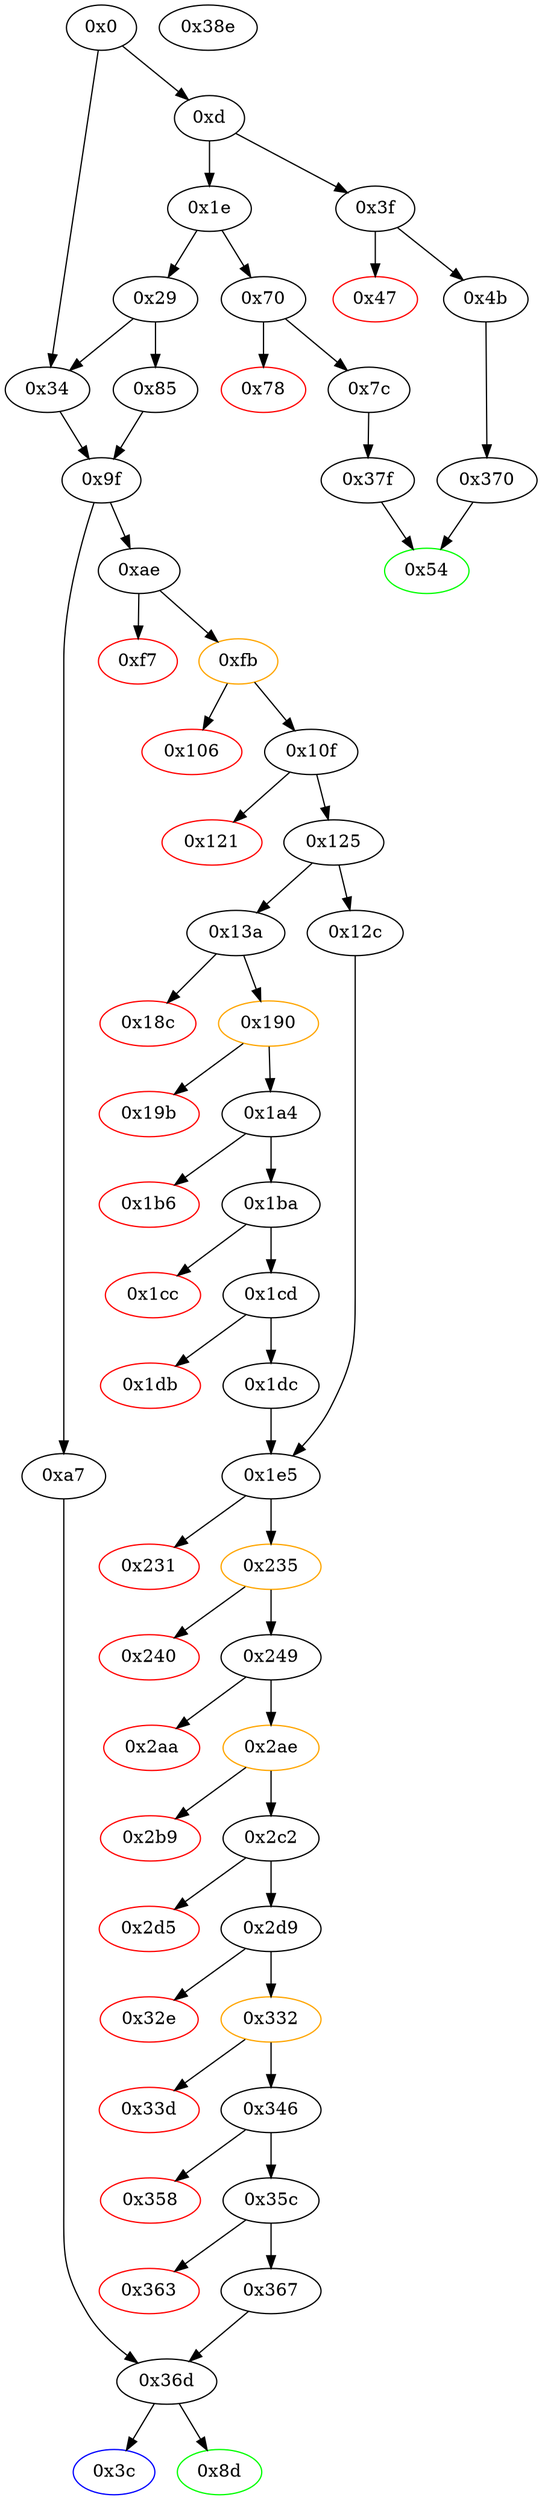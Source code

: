 strict digraph "" {
"0xd" [fillcolor=white, id="0xd", style=filled, tooltip="Block 0xd\n[0xd:0x1d]\n---\nPredecessors: [0x0]\nSuccessors: [0x1e, 0x3f]\n---\n0xd PUSH1 0x0\n0xf CALLDATALOAD\n0x10 PUSH1 0xe0\n0x12 SHR\n0x13 DUP1\n0x14 PUSH4 0x4f0e0ef3\n0x19 EQ\n0x1a PUSH2 0x3f\n0x1d JUMPI\n---\n0xd: V6 = 0x0\n0xf: V7 = CALLDATALOAD 0x0\n0x10: V8 = 0xe0\n0x12: V9 = SHR 0xe0 V7\n0x14: V10 = 0x4f0e0ef3\n0x19: V11 = EQ 0x4f0e0ef3 V9\n0x1a: V12 = 0x3f\n0x1d: JUMPI 0x3f V11\n---\nEntry stack: []\nStack pops: 0\nStack additions: [V9]\nExit stack: [V9]\n\nDef sites:\n"];
"0x332" [color=orange, fillcolor=white, id="0x332", style=filled, tooltip="Block 0x332\n[0x332:0x33c]\n---\nPredecessors: [0x2d9]\nSuccessors: [0x33d, 0x346]\n---\n0x332 JUMPDEST\n0x333 POP\n0x334 GAS\n0x335 CALL\n0x336 ISZERO\n0x337 DUP1\n0x338 ISZERO\n0x339 PUSH2 0x346\n0x33c JUMPI\n---\n0x332: JUMPDEST \n0x334: V298 = GAS\n0x335: V299 = CALL V298 V285 0x0 V279 V291 V279 0x20\n0x336: V300 = ISZERO V299\n0x338: V301 = ISZERO V300\n0x339: V302 = 0x346\n0x33c: JUMPI 0x346 V301\n---\nEntry stack: [V9, {0x3c, 0x8d}, 0x0, S13, S12, S11, V266, V285, 0xa9059cbb, V288, 0x20, V279, V291, V279, 0x0, V285, V294]\nStack pops: 7\nStack additions: [V300]\nExit stack: [V9, {0x3c, 0x8d}, 0x0, S13, S12, S11, V266, V285, 0xa9059cbb, V288, V300]\n\nDef sites:\nV9: {0xd.0x12}\n{0x3c, 0x8d}: {0x85.0x86, 0x34.0x35}\n0x0: {0x9f_0x85.0xa0, 0x9f_0x34.0xa0}\nS13: {0xae_0x9f_0x34.0xc3, 0xae_0x9f_0x85.0xc3}\nS12: {0x12c_0x9f_0x34.0x134, 0x1cd.0x1cf, 0x12c_0x9f_0x85.0x134}\nS11: {0x12c_0x9f_0x85.0x131, 0x12c_0x9f_0x34.0x131, 0x1dc.0x1e0}\nV266: {0x2d9.0x2db}\nV285: {0x2d9.0x309}\n0xa9059cbb: {0x2d9.0x30b}\nV288: {0x2d9.0x315}\n0x20: {0x2d9.0x317}\nV279: {0x2d9.0x2fb}\nV291: {0x2d9.0x320}\nV279: {0x2d9.0x2fb}\n0x0: {0x2d9.0x322}\nV285: {0x2d9.0x309}\nV294: {0x2d9.0x327}\n"];
"0x1a4" [fillcolor=white, id="0x1a4", style=filled, tooltip="Block 0x1a4\n[0x1a4:0x1b5]\n---\nPredecessors: [0x190]\nSuccessors: [0x1b6, 0x1ba]\n---\n0x1a4 JUMPDEST\n0x1a5 POP\n0x1a6 POP\n0x1a7 POP\n0x1a8 POP\n0x1a9 PUSH1 0x40\n0x1ab MLOAD\n0x1ac RETURNDATASIZE\n0x1ad PUSH1 0x20\n0x1af DUP2\n0x1b0 LT\n0x1b1 ISZERO\n0x1b2 PUSH2 0x1ba\n0x1b5 JUMPI\n---\n0x1a4: JUMPDEST \n0x1a9: V149 = 0x40\n0x1ab: V150 = M[0x40]\n0x1ac: V151 = RETURNDATASIZE\n0x1ad: V152 = 0x20\n0x1b0: V153 = LT V151 0x20\n0x1b1: V154 = ISZERO V153\n0x1b2: V155 = 0x1ba\n0x1b5: JUMPI 0x1ba V154\n---\nEntry stack: [V9, {0x3c, 0x8d}, 0x0, S8, 0x0, 0x0, V127, 0x0, V128, 0x70a08231, V131, V142]\nStack pops: 4\nStack additions: [V150, V151]\nExit stack: [V9, {0x3c, 0x8d}, 0x0, S8, 0x0, 0x0, V127, 0x0, V150, V151]\n\nDef sites:\nV9: {0xd.0x12}\n{0x3c, 0x8d}: {0x85.0x86, 0x34.0x35}\n0x0: {0x9f_0x85.0xa0, 0x9f_0x34.0xa0}\nS8: {0xae_0x9f_0x34.0xc3, 0xae_0x9f_0x85.0xc3}\n0x0: {0xae_0x9f_0x34.0xc5, 0xae_0x9f_0x85.0xc5}\n0x0: {0xae_0x9f_0x34.0xc5, 0xae_0x9f_0x85.0xc5}\nV127: {0x13a.0x165}\n0x0: {0x13a.0x13b}\nV128: {0x13a.0x16a}\n0x70a08231: {0x13a.0x16c}\nV131: {0x13a.0x176}\nV142: {0x190.0x194}\n"];
"0x2b9" [color=red, fillcolor=white, id="0x2b9", style=filled, tooltip="Block 0x2b9\n[0x2b9:0x2c1]\n---\nPredecessors: [0x2ae]\nSuccessors: []\n---\n0x2b9 RETURNDATASIZE\n0x2ba PUSH1 0x0\n0x2bc DUP1\n0x2bd RETURNDATACOPY\n0x2be RETURNDATASIZE\n0x2bf PUSH1 0x0\n0x2c1 REVERT\n---\n0x2b9: V254 = RETURNDATASIZE\n0x2ba: V255 = 0x0\n0x2bd: RETURNDATACOPY 0x0 0x0 V254\n0x2be: V256 = RETURNDATASIZE\n0x2bf: V257 = 0x0\n0x2c1: REVERT 0x0 V256\n---\nEntry stack: [V9, {0x3c, 0x8d}, 0x0, S8, S7, S6, 0x0, S4, 0x422f1043, S2, S1, V251]\nStack pops: 0\nStack additions: []\nExit stack: [V9, {0x3c, 0x8d}, 0x0, S8, S7, S6, 0x0, S4, 0x422f1043, S2, S1, V251]\n\nDef sites:\nV9: {0xd.0x12}\n{0x3c, 0x8d}: {0x85.0x86, 0x34.0x35}\n0x0: {0x9f_0x85.0xa0, 0x9f_0x34.0xa0}\nS8: {0xae_0x9f_0x34.0xc3, 0xae_0x9f_0x85.0xc3}\nS7: {0x12c_0x9f_0x34.0x134, 0x1cd.0x1cf, 0x12c_0x9f_0x85.0x134}\nS6: {0x12c_0x9f_0x85.0x131, 0x12c_0x9f_0x34.0x131, 0x1dc.0x1e0}\n0x0: {0x249_0x12c_0x9f_0x85.0x275, 0x249_0x12c_0x9f_0x34.0x275, 0x249_0x1dc.0x275}\nS4: {0x249_0x1dc.0x283, 0x249_0x12c_0x9f_0x34.0x283, 0x249_0x12c_0x9f_0x85.0x283}\n0x422f1043: {0x249_0x12c_0x9f_0x85.0x286, 0x249_0x1dc.0x286, 0x249_0x12c_0x9f_0x34.0x286}\nS2: {0x12c_0x9f_0x34.0x134, 0x1cd.0x1cf, 0x12c_0x9f_0x85.0x134}\nS1: {0x249_0x1dc.0x293, 0x249_0x12c_0x9f_0x34.0x293, 0x249_0x12c_0x9f_0x85.0x293}\nV251: {0x2ae.0x2b2}\n"];
"0x29" [fillcolor=white, id="0x29", style=filled, tooltip="Block 0x29\n[0x29:0x33]\n---\nPredecessors: [0x1e]\nSuccessors: [0x34, 0x85]\n---\n0x29 DUP1\n0x2a PUSH4 0xe8078d94\n0x2f EQ\n0x30 PUSH2 0x85\n0x33 JUMPI\n---\n0x2a: V16 = 0xe8078d94\n0x2f: V17 = EQ 0xe8078d94 V9\n0x30: V18 = 0x85\n0x33: JUMPI 0x85 V17\n---\nEntry stack: [V9]\nStack pops: 1\nStack additions: [S0]\nExit stack: [V9]\n\nDef sites:\nV9: {0xd.0x12}\n"];
"0x2d5" [color=red, fillcolor=white, id="0x2d5", style=filled, tooltip="Block 0x2d5\n[0x2d5:0x2d8]\n---\nPredecessors: [0x2c2]\nSuccessors: []\n---\n0x2d5 PUSH1 0x0\n0x2d7 DUP1\n0x2d8 REVERT\n---\n0x2d5: V265 = 0x0\n0x2d8: REVERT 0x0 0x0\n---\nEntry stack: [V9, {0x3c, 0x8d}, 0x0, S5, S4, S3, 0x0, V259, V260]\nStack pops: 0\nStack additions: []\nExit stack: [V9, {0x3c, 0x8d}, 0x0, S5, S4, S3, 0x0, V259, V260]\n\nDef sites:\nV9: {0xd.0x12}\n{0x3c, 0x8d}: {0x85.0x86, 0x34.0x35}\n0x0: {0x9f_0x85.0xa0, 0x9f_0x34.0xa0}\nS5: {0xae_0x9f_0x34.0xc3, 0xae_0x9f_0x85.0xc3}\nS4: {0x12c_0x9f_0x34.0x134, 0x1cd.0x1cf, 0x12c_0x9f_0x85.0x134}\nS3: {0x12c_0x9f_0x85.0x131, 0x12c_0x9f_0x34.0x131, 0x1dc.0x1e0}\n0x0: {0x249_0x12c_0x9f_0x85.0x275, 0x249_0x12c_0x9f_0x34.0x275, 0x249_0x1dc.0x275}\nV259: {0x2c2.0x2ca}\nV260: {0x2c2.0x2cb}\n"];
"0x10f" [fillcolor=white, id="0x10f", style=filled, tooltip="Block 0x10f\n[0x10f:0x120]\n---\nPredecessors: [0xfb]\nSuccessors: [0x121, 0x125]\n---\n0x10f JUMPDEST\n0x110 POP\n0x111 POP\n0x112 POP\n0x113 POP\n0x114 PUSH1 0x40\n0x116 MLOAD\n0x117 RETURNDATASIZE\n0x118 PUSH1 0x20\n0x11a DUP2\n0x11b LT\n0x11c ISZERO\n0x11d PUSH2 0x125\n0x120 JUMPI\n---\n0x10f: JUMPDEST \n0x114: V95 = 0x40\n0x116: V96 = M[0x40]\n0x117: V97 = RETURNDATASIZE\n0x118: V98 = 0x20\n0x11b: V99 = LT V97 0x20\n0x11c: V100 = ISZERO V99\n0x11d: V101 = 0x125\n0x120: JUMPI 0x125 V100\n---\nEntry stack: [V9, {0x3c, 0x8d}, 0x0, S6, 0x0, 0x0, S3, 0x18160ddd, S1, V88]\nStack pops: 4\nStack additions: [V96, V97]\nExit stack: [V9, {0x3c, 0x8d}, 0x0, S6, 0x0, 0x0, V96, V97]\n\nDef sites:\nV9: {0xd.0x12}\n{0x3c, 0x8d}: {0x85.0x86, 0x34.0x35}\n0x0: {0x9f_0x85.0xa0, 0x9f_0x34.0xa0}\nS6: {0xae_0x9f_0x34.0xc3, 0xae_0x9f_0x85.0xc3}\n0x0: {0xae_0x9f_0x34.0xc5, 0xae_0x9f_0x85.0xc5}\n0x0: {0xae_0x9f_0x34.0xc5, 0xae_0x9f_0x85.0xc5}\nS3: {0xae_0x9f_0x85.0xd4, 0xae_0x9f_0x34.0xd4}\n0x18160ddd: {0xae_0x9f_0x85.0xd6, 0xae_0x9f_0x34.0xd6}\nS1: {0xae_0x9f_0x34.0xe0, 0xae_0x9f_0x85.0xe0}\nV88: {0xfb.0xff}\n"];
"0x125" [fillcolor=white, id="0x125", style=filled, tooltip="Block 0x125\n[0x125:0x12b]\n---\nPredecessors: [0x10f]\nSuccessors: [0x12c, 0x13a]\n---\n0x125 JUMPDEST\n0x126 POP\n0x127 MLOAD\n0x128 PUSH2 0x13a\n0x12b JUMPI\n---\n0x125: JUMPDEST \n0x127: V103 = M[V96]\n0x128: V104 = 0x13a\n0x12b: JUMPI 0x13a V103\n---\nEntry stack: [V9, {0x3c, 0x8d}, 0x0, S4, 0x0, 0x0, V96, V97]\nStack pops: 2\nStack additions: []\nExit stack: [V9, {0x3c, 0x8d}, 0x0, S4, 0x0, 0x0]\n\nDef sites:\nV9: {0xd.0x12}\n{0x3c, 0x8d}: {0x85.0x86, 0x34.0x35}\n0x0: {0x9f_0x85.0xa0, 0x9f_0x34.0xa0}\nS4: {0xae_0x9f_0x34.0xc3, 0xae_0x9f_0x85.0xc3}\n0x0: {0xae_0x9f_0x34.0xc5, 0xae_0x9f_0x85.0xc5}\n0x0: {0xae_0x9f_0x34.0xc5, 0xae_0x9f_0x85.0xc5}\nV96: {0x10f.0x116}\nV97: {0x10f.0x117}\n"];
"0x7c" [fillcolor=white, id="0x7c", style=filled, tooltip="Block 0x7c\n[0x7c:0x84]\n---\nPredecessors: [0x70]\nSuccessors: [0x37f]\n---\n0x7c JUMPDEST\n0x7d POP\n0x7e PUSH2 0x54\n0x81 PUSH2 0x37f\n0x84 JUMP\n---\n0x7c: JUMPDEST \n0x7e: V43 = 0x54\n0x81: V44 = 0x37f\n0x84: JUMP 0x37f\n---\nEntry stack: [V9, V39]\nStack pops: 1\nStack additions: [0x54]\nExit stack: [V9, 0x54]\n\nDef sites:\nV9: {0xd.0x12}\nV39: {0x70.0x71}\n"];
"0xfb" [color=orange, fillcolor=white, id="0xfb", style=filled, tooltip="Block 0xfb\n[0xfb:0x105]\n---\nPredecessors: [0xae]\nSuccessors: [0x106, 0x10f]\n---\n0xfb JUMPDEST\n0xfc POP\n0xfd GAS\n0xfe STATICCALL\n0xff ISZERO\n0x100 DUP1\n0x101 ISZERO\n0x102 PUSH2 0x10f\n0x105 JUMPI\n---\n0xfb: JUMPDEST \n0xfd: V86 = GAS\n0xfe: V87 = STATICCALL V86 V74 V65 V80 V65 0x20\n0xff: V88 = ISZERO V87\n0x101: V89 = ISZERO V88\n0x102: V90 = 0x10f\n0x105: JUMPI 0x10f V89\n---\nEntry stack: [V9, {0x3c, 0x8d}, 0x0, V67, 0x0, 0x0, V74, 0x18160ddd, V77, 0x20, V65, V80, V65, V74, V82]\nStack pops: 6\nStack additions: [V88]\nExit stack: [V9, {0x3c, 0x8d}, 0x0, V67, 0x0, 0x0, V74, 0x18160ddd, V77, V88]\n\nDef sites:\nV9: {0xd.0x12}\n{0x3c, 0x8d}: {0x85.0x86, 0x34.0x35}\n0x0: {0x9f.0xa0}\nV67: {0xae.0xc3}\n0x0: {0xae.0xc5}\n0x0: {0xae.0xc5}\nV74: {0xae.0xd4}\n0x18160ddd: {0xae.0xd6}\nV77: {0xae.0xe0}\n0x20: {0xae.0xe2}\nV65: {0xae.0xc1}\nV80: {0xae.0xeb}\nV65: {0xae.0xc1}\nV74: {0xae.0xd4}\nV82: {0xae.0xf0}\n"];
"0x0" [fillcolor=white, id="0x0", style=filled, tooltip="Block 0x0\n[0x0:0xc]\n---\nPredecessors: []\nSuccessors: [0xd, 0x34]\n---\n0x0 PUSH1 0x80\n0x2 PUSH1 0x40\n0x4 MSTORE\n0x5 PUSH1 0x4\n0x7 CALLDATASIZE\n0x8 LT\n0x9 PUSH2 0x34\n0xc JUMPI\n---\n0x0: V0 = 0x80\n0x2: V1 = 0x40\n0x4: M[0x40] = 0x80\n0x5: V2 = 0x4\n0x7: V3 = CALLDATASIZE\n0x8: V4 = LT V3 0x4\n0x9: V5 = 0x34\n0xc: JUMPI 0x34 V4\n---\nEntry stack: []\nStack pops: 0\nStack additions: []\nExit stack: []\n\nDef sites:\n"];
"0x47" [color=red, fillcolor=white, id="0x47", style=filled, tooltip="Block 0x47\n[0x47:0x4a]\n---\nPredecessors: [0x3f]\nSuccessors: []\n---\n0x47 PUSH1 0x0\n0x49 DUP1\n0x4a REVERT\n---\n0x47: V24 = 0x0\n0x4a: REVERT 0x0 0x0\n---\nEntry stack: [V9, V21]\nStack pops: 0\nStack additions: []\nExit stack: [V9, V21]\n\nDef sites:\nV9: {0xd.0x12}\nV21: {0x3f.0x40}\n"];
"0x78" [color=red, fillcolor=white, id="0x78", style=filled, tooltip="Block 0x78\n[0x78:0x7b]\n---\nPredecessors: [0x70]\nSuccessors: []\n---\n0x78 PUSH1 0x0\n0x7a DUP1\n0x7b REVERT\n---\n0x78: V42 = 0x0\n0x7b: REVERT 0x0 0x0\n---\nEntry stack: [V9, V39]\nStack pops: 0\nStack additions: []\nExit stack: [V9, V39]\n\nDef sites:\nV9: {0xd.0x12}\nV39: {0x70.0x71}\n"];
"0x36d" [fillcolor=white, id="0x36d", style=filled, tooltip="Block 0x36d\n[0x36d:0x36f]\n---\nPredecessors: [0xa7, 0x367]\nSuccessors: [0x3c, 0x8d]\n---\n0x36d JUMPDEST\n0x36e SWAP1\n0x36f JUMP\n---\n0x36d: JUMPDEST \n0x36f: JUMP {0x3c, 0x8d}\n---\nEntry stack: [V9, {0x3c, 0x8d}, S0]\nStack pops: 2\nStack additions: [S0]\nExit stack: [V9, S0]\n\nDef sites:\nV9: {0xd.0x12}\n{0x3c, 0x8d}: {0x85.0x86, 0x34.0x35}\nS0: {0x2d9_0x12c_0x9f_0x34.0x2db, 0x2d9_0x12c_0x9f_0x85.0x2db, 0x2d9_0x1dc.0x2db, 0xa7.0xa8}\n"];
"0xae" [fillcolor=white, id="0xae", style=filled, tooltip="Block 0xae\n[0xae:0xf6]\n---\nPredecessors: [0x9f]\nSuccessors: [0xf7, 0xfb]\n---\n0xae JUMPDEST\n0xaf PUSH1 0x3\n0xb1 SLOAD\n0xb2 PUSH1 0x40\n0xb4 DUP1\n0xb5 MLOAD\n0xb6 PUSH4 0x18160ddd\n0xbb PUSH1 0xe0\n0xbd SHL\n0xbe DUP2\n0xbf MSTORE\n0xc0 SWAP1\n0xc1 MLOAD\n0xc2 ADDRESS\n0xc3 BALANCE\n0xc4 SWAP3\n0xc5 PUSH1 0x0\n0xc7 SWAP3\n0xc8 DUP4\n0xc9 SWAP3\n0xca PUSH1 0x1\n0xcc PUSH1 0x1\n0xce PUSH1 0xa0\n0xd0 SHL\n0xd1 SUB\n0xd2 SWAP1\n0xd3 SWAP3\n0xd4 AND\n0xd5 SWAP2\n0xd6 PUSH4 0x18160ddd\n0xdb SWAP2\n0xdc PUSH1 0x4\n0xde DUP1\n0xdf DUP3\n0xe0 ADD\n0xe1 SWAP3\n0xe2 PUSH1 0x20\n0xe4 SWAP3\n0xe5 SWAP1\n0xe6 SWAP2\n0xe7 SWAP1\n0xe8 DUP3\n0xe9 SWAP1\n0xea SUB\n0xeb ADD\n0xec DUP2\n0xed DUP7\n0xee DUP1\n0xef EXTCODESIZE\n0xf0 ISZERO\n0xf1 DUP1\n0xf2 ISZERO\n0xf3 PUSH2 0xfb\n0xf6 JUMPI\n---\n0xae: JUMPDEST \n0xaf: V58 = 0x3\n0xb1: V59 = S[0x3]\n0xb2: V60 = 0x40\n0xb5: V61 = M[0x40]\n0xb6: V62 = 0x18160ddd\n0xbb: V63 = 0xe0\n0xbd: V64 = SHL 0xe0 0x18160ddd\n0xbf: M[V61] = 0x18160ddd00000000000000000000000000000000000000000000000000000000\n0xc1: V65 = M[0x40]\n0xc2: V66 = ADDRESS\n0xc3: V67 = BALANCE V66\n0xc5: V68 = 0x0\n0xca: V69 = 0x1\n0xcc: V70 = 0x1\n0xce: V71 = 0xa0\n0xd0: V72 = SHL 0xa0 0x1\n0xd1: V73 = SUB 0x10000000000000000000000000000000000000000 0x1\n0xd4: V74 = AND V59 0xffffffffffffffffffffffffffffffffffffffff\n0xd6: V75 = 0x18160ddd\n0xdc: V76 = 0x4\n0xe0: V77 = ADD V61 0x4\n0xe2: V78 = 0x20\n0xea: V79 = SUB V61 V65\n0xeb: V80 = ADD V79 0x4\n0xef: V81 = EXTCODESIZE V74\n0xf0: V82 = ISZERO V81\n0xf2: V83 = ISZERO V82\n0xf3: V84 = 0xfb\n0xf6: JUMPI 0xfb V83\n---\nEntry stack: [V9, {0x3c, 0x8d}, 0x0]\nStack pops: 0\nStack additions: [V67, 0x0, 0x0, V74, 0x18160ddd, V77, 0x20, V65, V80, V65, V74, V82]\nExit stack: [V9, {0x3c, 0x8d}, 0x0, V67, 0x0, 0x0, V74, 0x18160ddd, V77, 0x20, V65, V80, V65, V74, V82]\n\nDef sites:\nV9: {0xd.0x12}\n{0x3c, 0x8d}: {0x85.0x86, 0x34.0x35}\n0x0: {0x9f.0xa0}\n"];
"0x3c" [color=blue, fillcolor=white, id="0x3c", style=filled, tooltip="Block 0x3c\n[0x3c:0x3e]\n---\nPredecessors: [0x36d]\nSuccessors: []\n---\n0x3c JUMPDEST\n0x3d POP\n0x3e STOP\n---\n0x3c: JUMPDEST \n0x3e: STOP \n---\nEntry stack: [V9, S0]\nStack pops: 1\nStack additions: []\nExit stack: [V9]\n\nDef sites:\nV9: {0xd.0x12}\nS0: {0xa7_0x85.0xa8, 0x2d9_0x12c_0x9f_0x85.0x2db, 0xa7_0x34.0xa8, 0x2d9_0x1dc.0x2db, 0x2d9_0x12c_0x9f_0x34.0x2db}\n"];
"0x37f" [fillcolor=white, id="0x37f", style=filled, tooltip="Block 0x37f\n[0x37f:0x38d]\n---\nPredecessors: [0x7c]\nSuccessors: [0x54]\n---\n0x37f JUMPDEST\n0x380 PUSH1 0x0\n0x382 SLOAD\n0x383 PUSH1 0x1\n0x385 PUSH1 0x1\n0x387 PUSH1 0xa0\n0x389 SHL\n0x38a SUB\n0x38b AND\n0x38c DUP2\n0x38d JUMP\n---\n0x37f: JUMPDEST \n0x380: V326 = 0x0\n0x382: V327 = S[0x0]\n0x383: V328 = 0x1\n0x385: V329 = 0x1\n0x387: V330 = 0xa0\n0x389: V331 = SHL 0xa0 0x1\n0x38a: V332 = SUB 0x10000000000000000000000000000000000000000 0x1\n0x38b: V333 = AND 0xffffffffffffffffffffffffffffffffffffffff V327\n0x38d: JUMP 0x54\n---\nEntry stack: [V9, 0x54]\nStack pops: 1\nStack additions: [S0, V333]\nExit stack: [V9, 0x54, V333]\n\nDef sites:\nV9: {0xd.0x12}\n0x54: {0x7c.0x7e}\n"];
"0x9f" [fillcolor=white, id="0x9f", style=filled, tooltip="Block 0x9f\n[0x9f:0xa6]\n---\nPredecessors: [0x34, 0x85]\nSuccessors: [0xa7, 0xae]\n---\n0x9f JUMPDEST\n0xa0 PUSH1 0x0\n0xa2 CALLVALUE\n0xa3 PUSH2 0xae\n0xa6 JUMPI\n---\n0x9f: JUMPDEST \n0xa0: V53 = 0x0\n0xa2: V54 = CALLVALUE\n0xa3: V55 = 0xae\n0xa6: JUMPI 0xae V54\n---\nEntry stack: [V9, {0x3c, 0x8d}]\nStack pops: 0\nStack additions: [0x0]\nExit stack: [V9, {0x3c, 0x8d}, 0x0]\n\nDef sites:\nV9: {0xd.0x12}\n{0x3c, 0x8d}: {0x85.0x86, 0x34.0x35}\n"];
"0x8d" [color=green, fillcolor=white, id="0x8d", style=filled, tooltip="Block 0x8d\n[0x8d:0x9e]\n---\nPredecessors: [0x36d]\nSuccessors: []\n---\n0x8d JUMPDEST\n0x8e PUSH1 0x40\n0x90 DUP1\n0x91 MLOAD\n0x92 SWAP2\n0x93 DUP3\n0x94 MSTORE\n0x95 MLOAD\n0x96 SWAP1\n0x97 DUP2\n0x98 SWAP1\n0x99 SUB\n0x9a PUSH1 0x20\n0x9c ADD\n0x9d SWAP1\n0x9e RETURN\n---\n0x8d: JUMPDEST \n0x8e: V47 = 0x40\n0x91: V48 = M[0x40]\n0x94: M[V48] = S0\n0x95: V49 = M[0x40]\n0x99: V50 = SUB V48 V49\n0x9a: V51 = 0x20\n0x9c: V52 = ADD 0x20 V50\n0x9e: RETURN V49 V52\n---\nEntry stack: [V9, S0]\nStack pops: 1\nStack additions: []\nExit stack: [V9]\n\nDef sites:\nV9: {0xd.0x12}\nS0: {0xa7_0x85.0xa8, 0x2d9_0x12c_0x9f_0x85.0x2db, 0xa7_0x34.0xa8, 0x2d9_0x1dc.0x2db, 0x2d9_0x12c_0x9f_0x34.0x2db}\n"];
"0x12c" [fillcolor=white, id="0x12c", style=filled, tooltip="Block 0x12c\n[0x12c:0x139]\n---\nPredecessors: [0x125]\nSuccessors: [0x1e5]\n---\n0x12c POP\n0x12d POP\n0x12e PUSH1 0x2\n0x130 DUP2\n0x131 DIV\n0x132 DUP1\n0x133 DUP3\n0x134 SUB\n0x135 SWAP1\n0x136 PUSH2 0x1e5\n0x139 JUMP\n---\n0x12e: V105 = 0x2\n0x131: V106 = DIV S2 0x2\n0x134: V107 = SUB S2 V106\n0x136: V108 = 0x1e5\n0x139: JUMP 0x1e5\n---\nEntry stack: [V9, {0x3c, 0x8d}, 0x0, S2, 0x0, 0x0]\nStack pops: 3\nStack additions: [S2, V107, V106]\nExit stack: [V9, {0x3c, 0x8d}, 0x0, S2, V107, V106]\n\nDef sites:\nV9: {0xd.0x12}\n{0x3c, 0x8d}: {0x85.0x86, 0x34.0x35}\n0x0: {0x9f_0x85.0xa0, 0x9f_0x34.0xa0}\nS2: {0xae_0x9f_0x34.0xc3, 0xae_0x9f_0x85.0xc3}\n0x0: {0xae_0x9f_0x34.0xc5, 0xae_0x9f_0x85.0xc5}\n0x0: {0xae_0x9f_0x34.0xc5, 0xae_0x9f_0x85.0xc5}\n"];
"0x85" [fillcolor=white, id="0x85", style=filled, tooltip="Block 0x85\n[0x85:0x8c]\n---\nPredecessors: [0x29]\nSuccessors: [0x9f]\n---\n0x85 JUMPDEST\n0x86 PUSH2 0x8d\n0x89 PUSH2 0x9f\n0x8c JUMP\n---\n0x85: JUMPDEST \n0x86: V45 = 0x8d\n0x89: V46 = 0x9f\n0x8c: JUMP 0x9f\n---\nEntry stack: [V9]\nStack pops: 0\nStack additions: [0x8d]\nExit stack: [V9, 0x8d]\n\nDef sites:\nV9: {0xd.0x12}\n"];
"0x32e" [color=red, fillcolor=white, id="0x32e", style=filled, tooltip="Block 0x32e\n[0x32e:0x331]\n---\nPredecessors: [0x2d9]\nSuccessors: []\n---\n0x32e PUSH1 0x0\n0x330 DUP1\n0x331 REVERT\n---\n0x32e: V297 = 0x0\n0x331: REVERT 0x0 0x0\n---\nEntry stack: [V9, {0x3c, 0x8d}, 0x0, S13, S12, S11, V266, V285, 0xa9059cbb, V288, 0x20, V279, V291, V279, 0x0, V285, V294]\nStack pops: 0\nStack additions: []\nExit stack: [V9, {0x3c, 0x8d}, 0x0, S13, S12, S11, V266, V285, 0xa9059cbb, V288, 0x20, V279, V291, V279, 0x0, V285, V294]\n\nDef sites:\nV9: {0xd.0x12}\n{0x3c, 0x8d}: {0x85.0x86, 0x34.0x35}\n0x0: {0x9f_0x85.0xa0, 0x9f_0x34.0xa0}\nS13: {0xae_0x9f_0x34.0xc3, 0xae_0x9f_0x85.0xc3}\nS12: {0x12c_0x9f_0x34.0x134, 0x1cd.0x1cf, 0x12c_0x9f_0x85.0x134}\nS11: {0x12c_0x9f_0x85.0x131, 0x12c_0x9f_0x34.0x131, 0x1dc.0x1e0}\nV266: {0x2d9.0x2db}\nV285: {0x2d9.0x309}\n0xa9059cbb: {0x2d9.0x30b}\nV288: {0x2d9.0x315}\n0x20: {0x2d9.0x317}\nV279: {0x2d9.0x2fb}\nV291: {0x2d9.0x320}\nV279: {0x2d9.0x2fb}\n0x0: {0x2d9.0x322}\nV285: {0x2d9.0x309}\nV294: {0x2d9.0x327}\n"];
"0x240" [color=red, fillcolor=white, id="0x240", style=filled, tooltip="Block 0x240\n[0x240:0x248]\n---\nPredecessors: [0x235]\nSuccessors: []\n---\n0x240 RETURNDATASIZE\n0x241 PUSH1 0x0\n0x243 DUP1\n0x244 RETURNDATACOPY\n0x245 RETURNDATASIZE\n0x246 PUSH1 0x0\n0x248 REVERT\n---\n0x240: V210 = RETURNDATASIZE\n0x241: V211 = 0x0\n0x244: RETURNDATACOPY 0x0 0x0 V210\n0x245: V212 = RETURNDATASIZE\n0x246: V213 = 0x0\n0x248: REVERT 0x0 V212\n---\nEntry stack: [V9, {0x3c, 0x8d}, 0x0, S7, S6, S5, S4, 0xd0e30db0, S2, S1, V207]\nStack pops: 0\nStack additions: []\nExit stack: [V9, {0x3c, 0x8d}, 0x0, S7, S6, S5, S4, 0xd0e30db0, S2, S1, V207]\n\nDef sites:\nV9: {0xd.0x12}\n{0x3c, 0x8d}: {0x85.0x86, 0x34.0x35}\n0x0: {0x9f_0x85.0xa0, 0x9f_0x34.0xa0}\nS7: {0xae_0x9f_0x34.0xc3, 0xae_0x9f_0x85.0xc3}\nS6: {0x12c_0x9f_0x34.0x134, 0x1cd.0x1cf, 0x12c_0x9f_0x85.0x134}\nS5: {0x12c_0x9f_0x85.0x131, 0x12c_0x9f_0x34.0x131, 0x1dc.0x1e0}\nS4: {0x1e5_0x12c_0x9f_0x34.0x204, 0x1e5_0x1dc.0x204, 0x1e5_0x12c_0x9f_0x85.0x204}\n0xd0e30db0: {0x1e5_0x12c_0x9f_0x34.0x205, 0x1e5_0x12c_0x9f_0x85.0x205, 0x1e5_0x1dc.0x205}\nS2: {0x12c_0x9f_0x85.0x131, 0x12c_0x9f_0x34.0x131, 0x1dc.0x1e0}\nS1: {0x1e5_0x12c_0x9f_0x34.0x21c, 0x1e5_0x1dc.0x21c, 0x1e5_0x12c_0x9f_0x85.0x21c}\nV207: {0x235.0x239}\n"];
"0x70" [fillcolor=white, id="0x70", style=filled, tooltip="Block 0x70\n[0x70:0x77]\n---\nPredecessors: [0x1e]\nSuccessors: [0x78, 0x7c]\n---\n0x70 JUMPDEST\n0x71 CALLVALUE\n0x72 DUP1\n0x73 ISZERO\n0x74 PUSH2 0x7c\n0x77 JUMPI\n---\n0x70: JUMPDEST \n0x71: V39 = CALLVALUE\n0x73: V40 = ISZERO V39\n0x74: V41 = 0x7c\n0x77: JUMPI 0x7c V40\n---\nEntry stack: [V9]\nStack pops: 0\nStack additions: [V39]\nExit stack: [V9, V39]\n\nDef sites:\nV9: {0xd.0x12}\n"];
"0x54" [color=green, fillcolor=white, id="0x54", style=filled, tooltip="Block 0x54\n[0x54:0x6f]\n---\nPredecessors: [0x370, 0x37f]\nSuccessors: []\n---\n0x54 JUMPDEST\n0x55 PUSH1 0x40\n0x57 DUP1\n0x58 MLOAD\n0x59 PUSH1 0x1\n0x5b PUSH1 0x1\n0x5d PUSH1 0xa0\n0x5f SHL\n0x60 SUB\n0x61 SWAP1\n0x62 SWAP3\n0x63 AND\n0x64 DUP3\n0x65 MSTORE\n0x66 MLOAD\n0x67 SWAP1\n0x68 DUP2\n0x69 SWAP1\n0x6a SUB\n0x6b PUSH1 0x20\n0x6d ADD\n0x6e SWAP1\n0x6f RETURN\n---\n0x54: JUMPDEST \n0x55: V27 = 0x40\n0x58: V28 = M[0x40]\n0x59: V29 = 0x1\n0x5b: V30 = 0x1\n0x5d: V31 = 0xa0\n0x5f: V32 = SHL 0xa0 0x1\n0x60: V33 = SUB 0x10000000000000000000000000000000000000000 0x1\n0x63: V34 = AND S0 0xffffffffffffffffffffffffffffffffffffffff\n0x65: M[V28] = V34\n0x66: V35 = M[0x40]\n0x6a: V36 = SUB V28 V35\n0x6b: V37 = 0x20\n0x6d: V38 = ADD 0x20 V36\n0x6f: RETURN V35 V38\n---\nEntry stack: [V9, 0x54, S0]\nStack pops: 1\nStack additions: []\nExit stack: [V9, 0x54]\n\nDef sites:\nV9: {0xd.0x12}\n0x54: {0x4b.0x4d, 0x7c.0x7e}\nS0: {0x370.0x37c, 0x37f.0x38b}\n"];
"0x1db" [color=red, fillcolor=white, id="0x1db", style=filled, tooltip="Block 0x1db\n[0x1db:0x1db]\n---\nPredecessors: [0x1cd]\nSuccessors: []\n---\n0x1db INVALID\n---\n0x1db: INVALID \n---\nEntry stack: [V9, {0x3c, 0x8d}, 0x0, S6, V163, 0x0, V127, V157, V127, V164]\nStack pops: 0\nStack additions: []\nExit stack: [V9, {0x3c, 0x8d}, 0x0, S6, V163, 0x0, V127, V157, V127, V164]\n\nDef sites:\nV9: {0xd.0x12}\n{0x3c, 0x8d}: {0x85.0x86, 0x34.0x35}\n0x0: {0x9f_0x85.0xa0, 0x9f_0x34.0xa0}\nS6: {0xae_0x9f_0x34.0xc3, 0xae_0x9f_0x85.0xc3}\nV163: {0x1cd.0x1cf}\n0x0: {0xae_0x9f_0x34.0xc5, 0xae_0x9f_0x85.0xc5}\nV127: {0x13a.0x165}\nV157: {0x1ba.0x1bc}\nV127: {0x13a.0x165}\nV164: {0x1cd.0x1d5}\n"];
"0x231" [color=red, fillcolor=white, id="0x231", style=filled, tooltip="Block 0x231\n[0x231:0x234]\n---\nPredecessors: [0x1e5]\nSuccessors: []\n---\n0x231 PUSH1 0x0\n0x233 DUP1\n0x234 REVERT\n---\n0x231: V204 = 0x0\n0x234: REVERT 0x0 0x0\n---\nEntry stack: [V9, {0x3c, 0x8d}, 0x0, S13, S12, S11, V186, 0xd0e30db0, S8, V195, 0x0, V198, V199, V198, S2, V186, V201]\nStack pops: 0\nStack additions: []\nExit stack: [V9, {0x3c, 0x8d}, 0x0, S13, S12, S11, V186, 0xd0e30db0, S8, V195, 0x0, V198, V199, V198, S2, V186, V201]\n\nDef sites:\nV9: {0xd.0x12}\n{0x3c, 0x8d}: {0x85.0x86, 0x34.0x35}\n0x0: {0x9f_0x85.0xa0, 0x9f_0x34.0xa0}\nS13: {0xae_0x9f_0x34.0xc3, 0xae_0x9f_0x85.0xc3}\nS12: {0x12c_0x9f_0x34.0x134, 0x1cd.0x1cf, 0x12c_0x9f_0x85.0x134}\nS11: {0x12c_0x9f_0x85.0x131, 0x12c_0x9f_0x34.0x131, 0x1dc.0x1e0}\nV186: {0x1e5.0x204}\n0xd0e30db0: {0x1e5.0x205}\nS8: {0x12c_0x9f_0x85.0x131, 0x12c_0x9f_0x34.0x131, 0x1dc.0x1e0}\nV195: {0x1e5.0x21c}\n0x0: {0x1e5.0x21d}\nV198: {0x1e5.0x221}\nV199: {0x1e5.0x224}\nV198: {0x1e5.0x221}\nS2: {0x12c_0x9f_0x85.0x131, 0x12c_0x9f_0x34.0x131, 0x1dc.0x1e0}\nV186: {0x1e5.0x204}\nV201: {0x1e5.0x22a}\n"];
"0x249" [fillcolor=white, id="0x249", style=filled, tooltip="Block 0x249\n[0x249:0x2a9]\n---\nPredecessors: [0x235]\nSuccessors: [0x2aa, 0x2ae]\n---\n0x249 JUMPDEST\n0x24a POP\n0x24b POP\n0x24c PUSH1 0x3\n0x24e SLOAD\n0x24f PUSH1 0x40\n0x251 DUP1\n0x252 MLOAD\n0x253 PUSH4 0x422f1043\n0x258 PUSH1 0xe0\n0x25a SHL\n0x25b DUP2\n0x25c MSTORE\n0x25d PUSH1 0x1\n0x25f PUSH1 0x4\n0x261 DUP3\n0x262 ADD\n0x263 MSTORE\n0x264 PUSH1 0x0\n0x266 NOT\n0x267 PUSH1 0x24\n0x269 DUP3\n0x26a ADD\n0x26b DUP2\n0x26c SWAP1\n0x26d MSTORE\n0x26e PUSH1 0x44\n0x270 DUP3\n0x271 ADD\n0x272 MSTORE\n0x273 SWAP1\n0x274 MLOAD\n0x275 PUSH1 0x0\n0x277 SWAP6\n0x278 POP\n0x279 PUSH1 0x1\n0x27b PUSH1 0x1\n0x27d PUSH1 0xa0\n0x27f SHL\n0x280 SUB\n0x281 SWAP1\n0x282 SWAP3\n0x283 AND\n0x284 SWAP4\n0x285 POP\n0x286 PUSH4 0x422f1043\n0x28b SWAP3\n0x28c POP\n0x28d DUP7\n0x28e SWAP2\n0x28f PUSH1 0x64\n0x291 DUP1\n0x292 DUP4\n0x293 ADD\n0x294 SWAP3\n0x295 PUSH1 0x20\n0x297 SWAP3\n0x298 SWAP2\n0x299 SWAP1\n0x29a DUP3\n0x29b SWAP1\n0x29c SUB\n0x29d ADD\n0x29e DUP2\n0x29f DUP6\n0x2a0 DUP9\n0x2a1 DUP1\n0x2a2 EXTCODESIZE\n0x2a3 ISZERO\n0x2a4 DUP1\n0x2a5 ISZERO\n0x2a6 PUSH2 0x2ae\n0x2a9 JUMPI\n---\n0x249: JUMPDEST \n0x24c: V214 = 0x3\n0x24e: V215 = S[0x3]\n0x24f: V216 = 0x40\n0x252: V217 = M[0x40]\n0x253: V218 = 0x422f1043\n0x258: V219 = 0xe0\n0x25a: V220 = SHL 0xe0 0x422f1043\n0x25c: M[V217] = 0x422f104300000000000000000000000000000000000000000000000000000000\n0x25d: V221 = 0x1\n0x25f: V222 = 0x4\n0x262: V223 = ADD V217 0x4\n0x263: M[V223] = 0x1\n0x264: V224 = 0x0\n0x266: V225 = NOT 0x0\n0x267: V226 = 0x24\n0x26a: V227 = ADD V217 0x24\n0x26d: M[V227] = 0xffffffffffffffffffffffffffffffffffffffffffffffffffffffffffffffff\n0x26e: V228 = 0x44\n0x271: V229 = ADD V217 0x44\n0x272: M[V229] = 0xffffffffffffffffffffffffffffffffffffffffffffffffffffffffffffffff\n0x274: V230 = M[0x40]\n0x275: V231 = 0x0\n0x279: V232 = 0x1\n0x27b: V233 = 0x1\n0x27d: V234 = 0xa0\n0x27f: V235 = SHL 0xa0 0x1\n0x280: V236 = SUB 0x10000000000000000000000000000000000000000 0x1\n0x283: V237 = AND V215 0xffffffffffffffffffffffffffffffffffffffff\n0x286: V238 = 0x422f1043\n0x28f: V239 = 0x64\n0x293: V240 = ADD V217 0x64\n0x295: V241 = 0x20\n0x29c: V242 = SUB V217 V230\n0x29d: V243 = ADD V242 0x64\n0x2a2: V244 = EXTCODESIZE V237\n0x2a3: V245 = ISZERO V244\n0x2a5: V246 = ISZERO V245\n0x2a6: V247 = 0x2ae\n0x2a9: JUMPI 0x2ae V246\n---\nEntry stack: [V9, {0x3c, 0x8d}, 0x0, S7, S6, S5, S4, 0xd0e30db0, S2, S1, V207]\nStack pops: 7\nStack additions: [S6, S5, 0x0, V237, 0x422f1043, S6, V240, 0x20, V230, V243, V230, S6, V237, V245]\nExit stack: [V9, {0x3c, 0x8d}, 0x0, S7, S6, S5, 0x0, V237, 0x422f1043, S6, V240, 0x20, V230, V243, V230, S6, V237, V245]\n\nDef sites:\nV9: {0xd.0x12}\n{0x3c, 0x8d}: {0x85.0x86, 0x34.0x35}\n0x0: {0x9f_0x85.0xa0, 0x9f_0x34.0xa0}\nS7: {0xae_0x9f_0x34.0xc3, 0xae_0x9f_0x85.0xc3}\nS6: {0x12c_0x9f_0x34.0x134, 0x1cd.0x1cf, 0x12c_0x9f_0x85.0x134}\nS5: {0x12c_0x9f_0x85.0x131, 0x12c_0x9f_0x34.0x131, 0x1dc.0x1e0}\nS4: {0x1e5_0x12c_0x9f_0x34.0x204, 0x1e5_0x1dc.0x204, 0x1e5_0x12c_0x9f_0x85.0x204}\n0xd0e30db0: {0x1e5_0x12c_0x9f_0x34.0x205, 0x1e5_0x12c_0x9f_0x85.0x205, 0x1e5_0x1dc.0x205}\nS2: {0x12c_0x9f_0x85.0x131, 0x12c_0x9f_0x34.0x131, 0x1dc.0x1e0}\nS1: {0x1e5_0x12c_0x9f_0x34.0x21c, 0x1e5_0x1dc.0x21c, 0x1e5_0x12c_0x9f_0x85.0x21c}\nV207: {0x235.0x239}\n"];
"0x33d" [color=red, fillcolor=white, id="0x33d", style=filled, tooltip="Block 0x33d\n[0x33d:0x345]\n---\nPredecessors: [0x332]\nSuccessors: []\n---\n0x33d RETURNDATASIZE\n0x33e PUSH1 0x0\n0x340 DUP1\n0x341 RETURNDATACOPY\n0x342 RETURNDATASIZE\n0x343 PUSH1 0x0\n0x345 REVERT\n---\n0x33d: V303 = RETURNDATASIZE\n0x33e: V304 = 0x0\n0x341: RETURNDATACOPY 0x0 0x0 V303\n0x342: V305 = RETURNDATASIZE\n0x343: V306 = 0x0\n0x345: REVERT 0x0 V305\n---\nEntry stack: [V9, {0x3c, 0x8d}, 0x0, S7, S6, S5, S4, S3, 0xa9059cbb, S1, V300]\nStack pops: 0\nStack additions: []\nExit stack: [V9, {0x3c, 0x8d}, 0x0, S7, S6, S5, S4, S3, 0xa9059cbb, S1, V300]\n\nDef sites:\nV9: {0xd.0x12}\n{0x3c, 0x8d}: {0x85.0x86, 0x34.0x35}\n0x0: {0x9f_0x85.0xa0, 0x9f_0x34.0xa0}\nS7: {0xae_0x9f_0x34.0xc3, 0xae_0x9f_0x85.0xc3}\nS6: {0x12c_0x9f_0x34.0x134, 0x1cd.0x1cf, 0x12c_0x9f_0x85.0x134}\nS5: {0x12c_0x9f_0x85.0x131, 0x12c_0x9f_0x34.0x131, 0x1dc.0x1e0}\nS4: {0x2d9_0x12c_0x9f_0x85.0x2db, 0x2d9_0x1dc.0x2db, 0x2d9_0x12c_0x9f_0x34.0x2db}\nS3: {0x2d9_0x1dc.0x309, 0x2d9_0x12c_0x9f_0x34.0x309, 0x2d9_0x12c_0x9f_0x85.0x309}\n0xa9059cbb: {0x2d9_0x12c_0x9f_0x85.0x30b, 0x2d9_0x1dc.0x30b, 0x2d9_0x12c_0x9f_0x34.0x30b}\nS1: {0x2d9_0x12c_0x9f_0x34.0x315, 0x2d9_0x12c_0x9f_0x85.0x315, 0x2d9_0x1dc.0x315}\nV300: {0x332.0x336}\n"];
"0x1ba" [fillcolor=white, id="0x1ba", style=filled, tooltip="Block 0x1ba\n[0x1ba:0x1cb]\n---\nPredecessors: [0x1a4]\nSuccessors: [0x1cc, 0x1cd]\n---\n0x1ba JUMPDEST\n0x1bb POP\n0x1bc MLOAD\n0x1bd SWAP1\n0x1be POP\n0x1bf PUSH1 0x1\n0x1c1 DUP3\n0x1c2 DUP3\n0x1c3 ADD\n0x1c4 DUP7\n0x1c5 DUP5\n0x1c6 MUL\n0x1c7 DUP2\n0x1c8 PUSH2 0x1cd\n0x1cb JUMPI\n---\n0x1ba: JUMPDEST \n0x1bc: V157 = M[V150]\n0x1bf: V158 = 0x1\n0x1c3: V159 = ADD V157 V127\n0x1c6: V160 = MUL V127 S6\n0x1c8: V161 = 0x1cd\n0x1cb: JUMPI 0x1cd V159\n---\nEntry stack: [V9, {0x3c, 0x8d}, 0x0, S6, 0x0, 0x0, V127, 0x0, V150, V151]\nStack pops: 7\nStack additions: [S6, S5, S4, S3, V157, 0x1, V159, V160]\nExit stack: [V9, {0x3c, 0x8d}, 0x0, S6, 0x0, 0x0, V127, V157, 0x1, V159, V160]\n\nDef sites:\nV9: {0xd.0x12}\n{0x3c, 0x8d}: {0x85.0x86, 0x34.0x35}\n0x0: {0x9f_0x85.0xa0, 0x9f_0x34.0xa0}\nS6: {0xae_0x9f_0x34.0xc3, 0xae_0x9f_0x85.0xc3}\n0x0: {0xae_0x9f_0x34.0xc5, 0xae_0x9f_0x85.0xc5}\n0x0: {0xae_0x9f_0x34.0xc5, 0xae_0x9f_0x85.0xc5}\nV127: {0x13a.0x165}\n0x0: {0x13a.0x13b}\nV150: {0x1a4.0x1ab}\nV151: {0x1a4.0x1ac}\n"];
"0x34" [fillcolor=white, id="0x34", style=filled, tooltip="Block 0x34\n[0x34:0x3b]\n---\nPredecessors: [0x0, 0x29]\nSuccessors: [0x9f]\n---\n0x34 JUMPDEST\n0x35 PUSH2 0x3c\n0x38 PUSH2 0x9f\n0x3b JUMP\n---\n0x34: JUMPDEST \n0x35: V19 = 0x3c\n0x38: V20 = 0x9f\n0x3b: JUMP 0x9f\n---\nEntry stack: [V9]\nStack pops: 0\nStack additions: [0x3c]\nExit stack: [V9, 0x3c]\n\nDef sites:\nV9: {0xd.0x12}\n"];
"0x1cc" [color=red, fillcolor=white, id="0x1cc", style=filled, tooltip="Block 0x1cc\n[0x1cc:0x1cc]\n---\nPredecessors: [0x1ba]\nSuccessors: []\n---\n0x1cc INVALID\n---\n0x1cc: INVALID \n---\nEntry stack: [V9, {0x3c, 0x8d}, 0x0, S7, 0x0, 0x0, V127, V157, 0x1, V159, V160]\nStack pops: 0\nStack additions: []\nExit stack: [V9, {0x3c, 0x8d}, 0x0, S7, 0x0, 0x0, V127, V157, 0x1, V159, V160]\n\nDef sites:\nV9: {0xd.0x12}\n{0x3c, 0x8d}: {0x85.0x86, 0x34.0x35}\n0x0: {0x9f_0x85.0xa0, 0x9f_0x34.0xa0}\nS7: {0xae_0x9f_0x34.0xc3, 0xae_0x9f_0x85.0xc3}\n0x0: {0xae_0x9f_0x34.0xc5, 0xae_0x9f_0x85.0xc5}\n0x0: {0xae_0x9f_0x34.0xc5, 0xae_0x9f_0x85.0xc5}\nV127: {0x13a.0x165}\nV157: {0x1ba.0x1bc}\n0x1: {0x1ba.0x1bf}\nV159: {0x1ba.0x1c3}\nV160: {0x1ba.0x1c6}\n"];
"0x13a" [fillcolor=white, id="0x13a", style=filled, tooltip="Block 0x13a\n[0x13a:0x18b]\n---\nPredecessors: [0x125]\nSuccessors: [0x18c, 0x190]\n---\n0x13a JUMPDEST\n0x13b PUSH1 0x0\n0x13d DUP1\n0x13e SLOAD\n0x13f PUSH1 0x2\n0x141 SLOAD\n0x142 PUSH1 0x40\n0x144 DUP1\n0x145 MLOAD\n0x146 PUSH4 0x70a08231\n0x14b PUSH1 0xe0\n0x14d SHL\n0x14e DUP2\n0x14f MSTORE\n0x150 PUSH1 0x1\n0x152 PUSH1 0x1\n0x154 PUSH1 0xa0\n0x156 SHL\n0x157 SUB\n0x158 SWAP4\n0x159 DUP5\n0x15a AND\n0x15b PUSH1 0x4\n0x15d DUP3\n0x15e ADD\n0x15f DUP2\n0x160 SWAP1\n0x161 MSTORE\n0x162 SWAP2\n0x163 MLOAD\n0x164 SWAP2\n0x165 BALANCE\n0x166 SWAP5\n0x167 SWAP4\n0x168 SWAP1\n0x169 SWAP3\n0x16a AND\n0x16b SWAP2\n0x16c PUSH4 0x70a08231\n0x171 SWAP2\n0x172 PUSH1 0x24\n0x174 DUP1\n0x175 DUP4\n0x176 ADD\n0x177 SWAP3\n0x178 PUSH1 0x20\n0x17a SWAP3\n0x17b SWAP2\n0x17c SWAP1\n0x17d DUP3\n0x17e SWAP1\n0x17f SUB\n0x180 ADD\n0x181 DUP2\n0x182 DUP7\n0x183 DUP1\n0x184 EXTCODESIZE\n0x185 ISZERO\n0x186 DUP1\n0x187 ISZERO\n0x188 PUSH2 0x190\n0x18b JUMPI\n---\n0x13a: JUMPDEST \n0x13b: V109 = 0x0\n0x13e: V110 = S[0x0]\n0x13f: V111 = 0x2\n0x141: V112 = S[0x2]\n0x142: V113 = 0x40\n0x145: V114 = M[0x40]\n0x146: V115 = 0x70a08231\n0x14b: V116 = 0xe0\n0x14d: V117 = SHL 0xe0 0x70a08231\n0x14f: M[V114] = 0x70a0823100000000000000000000000000000000000000000000000000000000\n0x150: V118 = 0x1\n0x152: V119 = 0x1\n0x154: V120 = 0xa0\n0x156: V121 = SHL 0xa0 0x1\n0x157: V122 = SUB 0x10000000000000000000000000000000000000000 0x1\n0x15a: V123 = AND 0xffffffffffffffffffffffffffffffffffffffff V110\n0x15b: V124 = 0x4\n0x15e: V125 = ADD V114 0x4\n0x161: M[V125] = V123\n0x163: V126 = M[0x40]\n0x165: V127 = BALANCE V123\n0x16a: V128 = AND V112 0xffffffffffffffffffffffffffffffffffffffff\n0x16c: V129 = 0x70a08231\n0x172: V130 = 0x24\n0x176: V131 = ADD V114 0x24\n0x178: V132 = 0x20\n0x17f: V133 = SUB V114 V126\n0x180: V134 = ADD V133 0x24\n0x184: V135 = EXTCODESIZE V128\n0x185: V136 = ISZERO V135\n0x187: V137 = ISZERO V136\n0x188: V138 = 0x190\n0x18b: JUMPI 0x190 V137\n---\nEntry stack: [V9, {0x3c, 0x8d}, 0x0, S2, 0x0, 0x0]\nStack pops: 0\nStack additions: [V127, 0x0, V128, 0x70a08231, V131, 0x20, V126, V134, V126, V128, V136]\nExit stack: [V9, {0x3c, 0x8d}, 0x0, S2, 0x0, 0x0, V127, 0x0, V128, 0x70a08231, V131, 0x20, V126, V134, V126, V128, V136]\n\nDef sites:\nV9: {0xd.0x12}\n{0x3c, 0x8d}: {0x85.0x86, 0x34.0x35}\n0x0: {0x9f_0x85.0xa0, 0x9f_0x34.0xa0}\nS2: {0xae_0x9f_0x34.0xc3, 0xae_0x9f_0x85.0xc3}\n0x0: {0xae_0x9f_0x34.0xc5, 0xae_0x9f_0x85.0xc5}\n0x0: {0xae_0x9f_0x34.0xc5, 0xae_0x9f_0x85.0xc5}\n"];
"0x35c" [fillcolor=white, id="0x35c", style=filled, tooltip="Block 0x35c\n[0x35c:0x362]\n---\nPredecessors: [0x346]\nSuccessors: [0x363, 0x367]\n---\n0x35c JUMPDEST\n0x35d POP\n0x35e MLOAD\n0x35f PUSH2 0x367\n0x362 JUMPI\n---\n0x35c: JUMPDEST \n0x35e: V315 = M[V308]\n0x35f: V316 = 0x367\n0x362: JUMPI 0x367 V315\n---\nEntry stack: [V9, {0x3c, 0x8d}, 0x0, S5, S4, S3, S2, V308, V309]\nStack pops: 2\nStack additions: []\nExit stack: [V9, {0x3c, 0x8d}, 0x0, S5, S4, S3, S2]\n\nDef sites:\nV9: {0xd.0x12}\n{0x3c, 0x8d}: {0x85.0x86, 0x34.0x35}\n0x0: {0x9f_0x85.0xa0, 0x9f_0x34.0xa0}\nS5: {0xae_0x9f_0x34.0xc3, 0xae_0x9f_0x85.0xc3}\nS4: {0x12c_0x9f_0x34.0x134, 0x1cd.0x1cf, 0x12c_0x9f_0x85.0x134}\nS3: {0x12c_0x9f_0x85.0x131, 0x12c_0x9f_0x34.0x131, 0x1dc.0x1e0}\nS2: {0x2d9_0x12c_0x9f_0x85.0x2db, 0x2d9_0x1dc.0x2db, 0x2d9_0x12c_0x9f_0x34.0x2db}\nV308: {0x346.0x34d}\nV309: {0x346.0x34e}\n"];
"0x19b" [color=red, fillcolor=white, id="0x19b", style=filled, tooltip="Block 0x19b\n[0x19b:0x1a3]\n---\nPredecessors: [0x190]\nSuccessors: []\n---\n0x19b RETURNDATASIZE\n0x19c PUSH1 0x0\n0x19e DUP1\n0x19f RETURNDATACOPY\n0x1a0 RETURNDATASIZE\n0x1a1 PUSH1 0x0\n0x1a3 REVERT\n---\n0x19b: V145 = RETURNDATASIZE\n0x19c: V146 = 0x0\n0x19f: RETURNDATACOPY 0x0 0x0 V145\n0x1a0: V147 = RETURNDATASIZE\n0x1a1: V148 = 0x0\n0x1a3: REVERT 0x0 V147\n---\nEntry stack: [V9, {0x3c, 0x8d}, 0x0, S8, 0x0, 0x0, V127, 0x0, V128, 0x70a08231, V131, V142]\nStack pops: 0\nStack additions: []\nExit stack: [V9, {0x3c, 0x8d}, 0x0, S8, 0x0, 0x0, V127, 0x0, V128, 0x70a08231, V131, V142]\n\nDef sites:\nV9: {0xd.0x12}\n{0x3c, 0x8d}: {0x85.0x86, 0x34.0x35}\n0x0: {0x9f_0x85.0xa0, 0x9f_0x34.0xa0}\nS8: {0xae_0x9f_0x34.0xc3, 0xae_0x9f_0x85.0xc3}\n0x0: {0xae_0x9f_0x34.0xc5, 0xae_0x9f_0x85.0xc5}\n0x0: {0xae_0x9f_0x34.0xc5, 0xae_0x9f_0x85.0xc5}\nV127: {0x13a.0x165}\n0x0: {0x13a.0x13b}\nV128: {0x13a.0x16a}\n0x70a08231: {0x13a.0x16c}\nV131: {0x13a.0x176}\nV142: {0x190.0x194}\n"];
"0x1dc" [fillcolor=white, id="0x1dc", style=filled, tooltip="Block 0x1dc\n[0x1dc:0x1e4]\n---\nPredecessors: [0x1cd]\nSuccessors: [0x1e5]\n---\n0x1dc JUMPDEST\n0x1dd DIV\n0x1de PUSH1 0x1\n0x1e0 ADD\n0x1e1 SWAP3\n0x1e2 POP\n0x1e3 POP\n0x1e4 POP\n---\n0x1dc: JUMPDEST \n0x1dd: V166 = DIV V164 V127\n0x1de: V167 = 0x1\n0x1e0: V168 = ADD 0x1 V166\n---\nEntry stack: [V9, {0x3c, 0x8d}, 0x0, S6, V163, 0x0, V127, V157, V127, V164]\nStack pops: 5\nStack additions: [V168]\nExit stack: [V9, {0x3c, 0x8d}, 0x0, S6, V163, V168]\n\nDef sites:\nV9: {0xd.0x12}\n{0x3c, 0x8d}: {0x85.0x86, 0x34.0x35}\n0x0: {0x9f_0x85.0xa0, 0x9f_0x34.0xa0}\nS6: {0xae_0x9f_0x34.0xc3, 0xae_0x9f_0x85.0xc3}\nV163: {0x1cd.0x1cf}\n0x0: {0xae_0x9f_0x34.0xc5, 0xae_0x9f_0x85.0xc5}\nV127: {0x13a.0x165}\nV157: {0x1ba.0x1bc}\nV127: {0x13a.0x165}\nV164: {0x1cd.0x1d5}\n"];
"0x121" [color=red, fillcolor=white, id="0x121", style=filled, tooltip="Block 0x121\n[0x121:0x124]\n---\nPredecessors: [0x10f]\nSuccessors: []\n---\n0x121 PUSH1 0x0\n0x123 DUP1\n0x124 REVERT\n---\n0x121: V102 = 0x0\n0x124: REVERT 0x0 0x0\n---\nEntry stack: [V9, {0x3c, 0x8d}, 0x0, S4, 0x0, 0x0, V96, V97]\nStack pops: 0\nStack additions: []\nExit stack: [V9, {0x3c, 0x8d}, 0x0, S4, 0x0, 0x0, V96, V97]\n\nDef sites:\nV9: {0xd.0x12}\n{0x3c, 0x8d}: {0x85.0x86, 0x34.0x35}\n0x0: {0x9f_0x85.0xa0, 0x9f_0x34.0xa0}\nS4: {0xae_0x9f_0x34.0xc3, 0xae_0x9f_0x85.0xc3}\n0x0: {0xae_0x9f_0x34.0xc5, 0xae_0x9f_0x85.0xc5}\n0x0: {0xae_0x9f_0x34.0xc5, 0xae_0x9f_0x85.0xc5}\nV96: {0x10f.0x116}\nV97: {0x10f.0x117}\n"];
"0x2ae" [color=orange, fillcolor=white, id="0x2ae", style=filled, tooltip="Block 0x2ae\n[0x2ae:0x2b8]\n---\nPredecessors: [0x249]\nSuccessors: [0x2b9, 0x2c2]\n---\n0x2ae JUMPDEST\n0x2af POP\n0x2b0 GAS\n0x2b1 CALL\n0x2b2 ISZERO\n0x2b3 DUP1\n0x2b4 ISZERO\n0x2b5 PUSH2 0x2c2\n0x2b8 JUMPI\n---\n0x2ae: JUMPDEST \n0x2b0: V249 = GAS\n0x2b1: V250 = CALL V249 V237 S2 V230 V243 V230 0x20\n0x2b2: V251 = ISZERO V250\n0x2b4: V252 = ISZERO V251\n0x2b5: V253 = 0x2c2\n0x2b8: JUMPI 0x2c2 V252\n---\nEntry stack: [V9, {0x3c, 0x8d}, 0x0, S14, S13, S12, 0x0, V237, 0x422f1043, S8, V240, 0x20, V230, V243, V230, S2, V237, V245]\nStack pops: 7\nStack additions: [V251]\nExit stack: [V9, {0x3c, 0x8d}, 0x0, S14, S13, S12, 0x0, V237, 0x422f1043, S8, V240, V251]\n\nDef sites:\nV9: {0xd.0x12}\n{0x3c, 0x8d}: {0x85.0x86, 0x34.0x35}\n0x0: {0x9f_0x85.0xa0, 0x9f_0x34.0xa0}\nS14: {0xae_0x9f_0x34.0xc3, 0xae_0x9f_0x85.0xc3}\nS13: {0x12c_0x9f_0x34.0x134, 0x1cd.0x1cf, 0x12c_0x9f_0x85.0x134}\nS12: {0x12c_0x9f_0x85.0x131, 0x12c_0x9f_0x34.0x131, 0x1dc.0x1e0}\n0x0: {0x249.0x275}\nV237: {0x249.0x283}\n0x422f1043: {0x249.0x286}\nS8: {0x12c_0x9f_0x34.0x134, 0x1cd.0x1cf, 0x12c_0x9f_0x85.0x134}\nV240: {0x249.0x293}\n0x20: {0x249.0x295}\nV230: {0x249.0x274}\nV243: {0x249.0x29d}\nV230: {0x249.0x274}\nS2: {0x12c_0x9f_0x34.0x134, 0x1cd.0x1cf, 0x12c_0x9f_0x85.0x134}\nV237: {0x249.0x283}\nV245: {0x249.0x2a3}\n"];
"0xf7" [color=red, fillcolor=white, id="0xf7", style=filled, tooltip="Block 0xf7\n[0xf7:0xfa]\n---\nPredecessors: [0xae]\nSuccessors: []\n---\n0xf7 PUSH1 0x0\n0xf9 DUP1\n0xfa REVERT\n---\n0xf7: V85 = 0x0\n0xfa: REVERT 0x0 0x0\n---\nEntry stack: [V9, {0x3c, 0x8d}, 0x0, V67, 0x0, 0x0, V74, 0x18160ddd, V77, 0x20, V65, V80, V65, V74, V82]\nStack pops: 0\nStack additions: []\nExit stack: [V9, {0x3c, 0x8d}, 0x0, V67, 0x0, 0x0, V74, 0x18160ddd, V77, 0x20, V65, V80, V65, V74, V82]\n\nDef sites:\nV9: {0xd.0x12}\n{0x3c, 0x8d}: {0x85.0x86, 0x34.0x35}\n0x0: {0x9f.0xa0}\nV67: {0xae.0xc3}\n0x0: {0xae.0xc5}\n0x0: {0xae.0xc5}\nV74: {0xae.0xd4}\n0x18160ddd: {0xae.0xd6}\nV77: {0xae.0xe0}\n0x20: {0xae.0xe2}\nV65: {0xae.0xc1}\nV80: {0xae.0xeb}\nV65: {0xae.0xc1}\nV74: {0xae.0xd4}\nV82: {0xae.0xf0}\n"];
"0x18c" [color=red, fillcolor=white, id="0x18c", style=filled, tooltip="Block 0x18c\n[0x18c:0x18f]\n---\nPredecessors: [0x13a]\nSuccessors: []\n---\n0x18c PUSH1 0x0\n0x18e DUP1\n0x18f REVERT\n---\n0x18c: V139 = 0x0\n0x18f: REVERT 0x0 0x0\n---\nEntry stack: [V9, {0x3c, 0x8d}, 0x0, S13, 0x0, 0x0, V127, 0x0, V128, 0x70a08231, V131, 0x20, V126, V134, V126, V128, V136]\nStack pops: 0\nStack additions: []\nExit stack: [V9, {0x3c, 0x8d}, 0x0, S13, 0x0, 0x0, V127, 0x0, V128, 0x70a08231, V131, 0x20, V126, V134, V126, V128, V136]\n\nDef sites:\nV9: {0xd.0x12}\n{0x3c, 0x8d}: {0x85.0x86, 0x34.0x35}\n0x0: {0x9f_0x85.0xa0, 0x9f_0x34.0xa0}\nS13: {0xae_0x9f_0x34.0xc3, 0xae_0x9f_0x85.0xc3}\n0x0: {0xae_0x9f_0x34.0xc5, 0xae_0x9f_0x85.0xc5}\n0x0: {0xae_0x9f_0x34.0xc5, 0xae_0x9f_0x85.0xc5}\nV127: {0x13a.0x165}\n0x0: {0x13a.0x13b}\nV128: {0x13a.0x16a}\n0x70a08231: {0x13a.0x16c}\nV131: {0x13a.0x176}\n0x20: {0x13a.0x178}\nV126: {0x13a.0x163}\nV134: {0x13a.0x180}\nV126: {0x13a.0x163}\nV128: {0x13a.0x16a}\nV136: {0x13a.0x185}\n"];
"0x370" [fillcolor=white, id="0x370", style=filled, tooltip="Block 0x370\n[0x370:0x37e]\n---\nPredecessors: [0x4b]\nSuccessors: [0x54]\n---\n0x370 JUMPDEST\n0x371 PUSH1 0x1\n0x373 SLOAD\n0x374 PUSH1 0x1\n0x376 PUSH1 0x1\n0x378 PUSH1 0xa0\n0x37a SHL\n0x37b SUB\n0x37c AND\n0x37d DUP2\n0x37e JUMP\n---\n0x370: JUMPDEST \n0x371: V318 = 0x1\n0x373: V319 = S[0x1]\n0x374: V320 = 0x1\n0x376: V321 = 0x1\n0x378: V322 = 0xa0\n0x37a: V323 = SHL 0xa0 0x1\n0x37b: V324 = SUB 0x10000000000000000000000000000000000000000 0x1\n0x37c: V325 = AND 0xffffffffffffffffffffffffffffffffffffffff V319\n0x37e: JUMP 0x54\n---\nEntry stack: [V9, 0x54]\nStack pops: 1\nStack additions: [S0, V325]\nExit stack: [V9, 0x54, V325]\n\nDef sites:\nV9: {0xd.0x12}\n0x54: {0x4b.0x4d}\n"];
"0x346" [fillcolor=white, id="0x346", style=filled, tooltip="Block 0x346\n[0x346:0x357]\n---\nPredecessors: [0x332]\nSuccessors: [0x358, 0x35c]\n---\n0x346 JUMPDEST\n0x347 POP\n0x348 POP\n0x349 POP\n0x34a POP\n0x34b PUSH1 0x40\n0x34d MLOAD\n0x34e RETURNDATASIZE\n0x34f PUSH1 0x20\n0x351 DUP2\n0x352 LT\n0x353 ISZERO\n0x354 PUSH2 0x35c\n0x357 JUMPI\n---\n0x346: JUMPDEST \n0x34b: V307 = 0x40\n0x34d: V308 = M[0x40]\n0x34e: V309 = RETURNDATASIZE\n0x34f: V310 = 0x20\n0x352: V311 = LT V309 0x20\n0x353: V312 = ISZERO V311\n0x354: V313 = 0x35c\n0x357: JUMPI 0x35c V312\n---\nEntry stack: [V9, {0x3c, 0x8d}, 0x0, S7, S6, S5, S4, S3, 0xa9059cbb, S1, V300]\nStack pops: 4\nStack additions: [V308, V309]\nExit stack: [V9, {0x3c, 0x8d}, 0x0, S7, S6, S5, S4, V308, V309]\n\nDef sites:\nV9: {0xd.0x12}\n{0x3c, 0x8d}: {0x85.0x86, 0x34.0x35}\n0x0: {0x9f_0x85.0xa0, 0x9f_0x34.0xa0}\nS7: {0xae_0x9f_0x34.0xc3, 0xae_0x9f_0x85.0xc3}\nS6: {0x12c_0x9f_0x34.0x134, 0x1cd.0x1cf, 0x12c_0x9f_0x85.0x134}\nS5: {0x12c_0x9f_0x85.0x131, 0x12c_0x9f_0x34.0x131, 0x1dc.0x1e0}\nS4: {0x2d9_0x12c_0x9f_0x85.0x2db, 0x2d9_0x1dc.0x2db, 0x2d9_0x12c_0x9f_0x34.0x2db}\nS3: {0x2d9_0x1dc.0x309, 0x2d9_0x12c_0x9f_0x34.0x309, 0x2d9_0x12c_0x9f_0x85.0x309}\n0xa9059cbb: {0x2d9_0x12c_0x9f_0x85.0x30b, 0x2d9_0x1dc.0x30b, 0x2d9_0x12c_0x9f_0x34.0x30b}\nS1: {0x2d9_0x12c_0x9f_0x34.0x315, 0x2d9_0x12c_0x9f_0x85.0x315, 0x2d9_0x1dc.0x315}\nV300: {0x332.0x336}\n"];
"0x3f" [fillcolor=white, id="0x3f", style=filled, tooltip="Block 0x3f\n[0x3f:0x46]\n---\nPredecessors: [0xd]\nSuccessors: [0x47, 0x4b]\n---\n0x3f JUMPDEST\n0x40 CALLVALUE\n0x41 DUP1\n0x42 ISZERO\n0x43 PUSH2 0x4b\n0x46 JUMPI\n---\n0x3f: JUMPDEST \n0x40: V21 = CALLVALUE\n0x42: V22 = ISZERO V21\n0x43: V23 = 0x4b\n0x46: JUMPI 0x4b V22\n---\nEntry stack: [V9]\nStack pops: 0\nStack additions: [V21]\nExit stack: [V9, V21]\n\nDef sites:\nV9: {0xd.0x12}\n"];
"0x4b" [fillcolor=white, id="0x4b", style=filled, tooltip="Block 0x4b\n[0x4b:0x53]\n---\nPredecessors: [0x3f]\nSuccessors: [0x370]\n---\n0x4b JUMPDEST\n0x4c POP\n0x4d PUSH2 0x54\n0x50 PUSH2 0x370\n0x53 JUMP\n---\n0x4b: JUMPDEST \n0x4d: V25 = 0x54\n0x50: V26 = 0x370\n0x53: JUMP 0x370\n---\nEntry stack: [V9, V21]\nStack pops: 1\nStack additions: [0x54]\nExit stack: [V9, 0x54]\n\nDef sites:\nV9: {0xd.0x12}\nV21: {0x3f.0x40}\n"];
"0x1e5" [fillcolor=white, id="0x1e5", style=filled, tooltip="Block 0x1e5\n[0x1e5:0x230]\n---\nPredecessors: [0x12c, 0x1dc]\nSuccessors: [0x231, 0x235]\n---\n0x1e5 JUMPDEST\n0x1e6 PUSH1 0x2\n0x1e8 PUSH1 0x0\n0x1ea SWAP1\n0x1eb SLOAD\n0x1ec SWAP1\n0x1ed PUSH2 0x100\n0x1f0 EXP\n0x1f1 SWAP1\n0x1f2 DIV\n0x1f3 PUSH1 0x1\n0x1f5 PUSH1 0x1\n0x1f7 PUSH1 0xa0\n0x1f9 SHL\n0x1fa SUB\n0x1fb AND\n0x1fc PUSH1 0x1\n0x1fe PUSH1 0x1\n0x200 PUSH1 0xa0\n0x202 SHL\n0x203 SUB\n0x204 AND\n0x205 PUSH4 0xd0e30db0\n0x20a DUP3\n0x20b PUSH1 0x40\n0x20d MLOAD\n0x20e DUP3\n0x20f PUSH4 0xffffffff\n0x214 AND\n0x215 PUSH1 0xe0\n0x217 SHL\n0x218 DUP2\n0x219 MSTORE\n0x21a PUSH1 0x4\n0x21c ADD\n0x21d PUSH1 0x0\n0x21f PUSH1 0x40\n0x221 MLOAD\n0x222 DUP1\n0x223 DUP4\n0x224 SUB\n0x225 DUP2\n0x226 DUP6\n0x227 DUP9\n0x228 DUP1\n0x229 EXTCODESIZE\n0x22a ISZERO\n0x22b DUP1\n0x22c ISZERO\n0x22d PUSH2 0x235\n0x230 JUMPI\n---\n0x1e5: JUMPDEST \n0x1e6: V169 = 0x2\n0x1e8: V170 = 0x0\n0x1eb: V171 = S[0x2]\n0x1ed: V172 = 0x100\n0x1f0: V173 = EXP 0x100 0x0\n0x1f2: V174 = DIV V171 0x1\n0x1f3: V175 = 0x1\n0x1f5: V176 = 0x1\n0x1f7: V177 = 0xa0\n0x1f9: V178 = SHL 0xa0 0x1\n0x1fa: V179 = SUB 0x10000000000000000000000000000000000000000 0x1\n0x1fb: V180 = AND 0xffffffffffffffffffffffffffffffffffffffff V174\n0x1fc: V181 = 0x1\n0x1fe: V182 = 0x1\n0x200: V183 = 0xa0\n0x202: V184 = SHL 0xa0 0x1\n0x203: V185 = SUB 0x10000000000000000000000000000000000000000 0x1\n0x204: V186 = AND 0xffffffffffffffffffffffffffffffffffffffff V180\n0x205: V187 = 0xd0e30db0\n0x20b: V188 = 0x40\n0x20d: V189 = M[0x40]\n0x20f: V190 = 0xffffffff\n0x214: V191 = AND 0xffffffff 0xd0e30db0\n0x215: V192 = 0xe0\n0x217: V193 = SHL 0xe0 0xd0e30db0\n0x219: M[V189] = 0xd0e30db000000000000000000000000000000000000000000000000000000000\n0x21a: V194 = 0x4\n0x21c: V195 = ADD 0x4 V189\n0x21d: V196 = 0x0\n0x21f: V197 = 0x40\n0x221: V198 = M[0x40]\n0x224: V199 = SUB V195 V198\n0x229: V200 = EXTCODESIZE V186\n0x22a: V201 = ISZERO V200\n0x22c: V202 = ISZERO V201\n0x22d: V203 = 0x235\n0x230: JUMPI 0x235 V202\n---\nEntry stack: [V9, {0x3c, 0x8d}, 0x0, S2, S1, S0]\nStack pops: 1\nStack additions: [S0, V186, 0xd0e30db0, S0, V195, 0x0, V198, V199, V198, S0, V186, V201]\nExit stack: [V9, {0x3c, 0x8d}, 0x0, S2, S1, S0, V186, 0xd0e30db0, S0, V195, 0x0, V198, V199, V198, S0, V186, V201]\n\nDef sites:\nV9: {0xd.0x12}\n{0x3c, 0x8d}: {0x85.0x86, 0x34.0x35}\n0x0: {0x9f_0x85.0xa0, 0x9f_0x34.0xa0}\nS2: {0xae_0x9f_0x34.0xc3, 0xae_0x9f_0x85.0xc3}\nS1: {0x1cd.0x1cf, 0x12c.0x134}\nS0: {0x12c.0x131, 0x1dc.0x1e0}\n"];
"0x106" [color=red, fillcolor=white, id="0x106", style=filled, tooltip="Block 0x106\n[0x106:0x10e]\n---\nPredecessors: [0xfb]\nSuccessors: []\n---\n0x106 RETURNDATASIZE\n0x107 PUSH1 0x0\n0x109 DUP1\n0x10a RETURNDATACOPY\n0x10b RETURNDATASIZE\n0x10c PUSH1 0x0\n0x10e REVERT\n---\n0x106: V91 = RETURNDATASIZE\n0x107: V92 = 0x0\n0x10a: RETURNDATACOPY 0x0 0x0 V91\n0x10b: V93 = RETURNDATASIZE\n0x10c: V94 = 0x0\n0x10e: REVERT 0x0 V93\n---\nEntry stack: [V9, {0x3c, 0x8d}, 0x0, S6, 0x0, 0x0, S3, 0x18160ddd, S1, V88]\nStack pops: 0\nStack additions: []\nExit stack: [V9, {0x3c, 0x8d}, 0x0, S6, 0x0, 0x0, S3, 0x18160ddd, S1, V88]\n\nDef sites:\nV9: {0xd.0x12}\n{0x3c, 0x8d}: {0x85.0x86, 0x34.0x35}\n0x0: {0x9f_0x85.0xa0, 0x9f_0x34.0xa0}\nS6: {0xae_0x9f_0x34.0xc3, 0xae_0x9f_0x85.0xc3}\n0x0: {0xae_0x9f_0x34.0xc5, 0xae_0x9f_0x85.0xc5}\n0x0: {0xae_0x9f_0x34.0xc5, 0xae_0x9f_0x85.0xc5}\nS3: {0xae_0x9f_0x85.0xd4, 0xae_0x9f_0x34.0xd4}\n0x18160ddd: {0xae_0x9f_0x85.0xd6, 0xae_0x9f_0x34.0xd6}\nS1: {0xae_0x9f_0x34.0xe0, 0xae_0x9f_0x85.0xe0}\nV88: {0xfb.0xff}\n"];
"0x1cd" [fillcolor=white, id="0x1cd", style=filled, tooltip="Block 0x1cd\n[0x1cd:0x1da]\n---\nPredecessors: [0x1ba]\nSuccessors: [0x1db, 0x1dc]\n---\n0x1cd JUMPDEST\n0x1ce DIV\n0x1cf SUB\n0x1d0 SWAP4\n0x1d1 POP\n0x1d2 DUP2\n0x1d3 DUP2\n0x1d4 DUP6\n0x1d5 MUL\n0x1d6 DUP2\n0x1d7 PUSH2 0x1dc\n0x1da JUMPI\n---\n0x1cd: JUMPDEST \n0x1ce: V162 = DIV V160 V159\n0x1cf: V163 = SUB V162 0x1\n0x1d5: V164 = MUL V163 V157\n0x1d7: V165 = 0x1dc\n0x1da: JUMPI 0x1dc V127\n---\nEntry stack: [V9, {0x3c, 0x8d}, 0x0, S7, 0x0, 0x0, V127, V157, 0x1, V159, V160]\nStack pops: 7\nStack additions: [V163, S5, S4, S3, S4, V164]\nExit stack: [V9, {0x3c, 0x8d}, 0x0, S7, V163, 0x0, V127, V157, V127, V164]\n\nDef sites:\nV9: {0xd.0x12}\n{0x3c, 0x8d}: {0x85.0x86, 0x34.0x35}\n0x0: {0x9f_0x85.0xa0, 0x9f_0x34.0xa0}\nS7: {0xae_0x9f_0x34.0xc3, 0xae_0x9f_0x85.0xc3}\n0x0: {0xae_0x9f_0x34.0xc5, 0xae_0x9f_0x85.0xc5}\n0x0: {0xae_0x9f_0x34.0xc5, 0xae_0x9f_0x85.0xc5}\nV127: {0x13a.0x165}\nV157: {0x1ba.0x1bc}\n0x1: {0x1ba.0x1bf}\nV159: {0x1ba.0x1c3}\nV160: {0x1ba.0x1c6}\n"];
"0xa7" [fillcolor=white, id="0xa7", style=filled, tooltip="Block 0xa7\n[0xa7:0xad]\n---\nPredecessors: [0x9f]\nSuccessors: [0x36d]\n---\n0xa7 POP\n0xa8 PUSH1 0x0\n0xaa PUSH2 0x36d\n0xad JUMP\n---\n0xa8: V56 = 0x0\n0xaa: V57 = 0x36d\n0xad: JUMP 0x36d\n---\nEntry stack: [V9, {0x3c, 0x8d}, 0x0]\nStack pops: 1\nStack additions: [0x0]\nExit stack: [V9, {0x3c, 0x8d}, 0x0]\n\nDef sites:\nV9: {0xd.0x12}\n{0x3c, 0x8d}: {0x85.0x86, 0x34.0x35}\n0x0: {0x9f.0xa0}\n"];
"0x2c2" [fillcolor=white, id="0x2c2", style=filled, tooltip="Block 0x2c2\n[0x2c2:0x2d4]\n---\nPredecessors: [0x2ae]\nSuccessors: [0x2d5, 0x2d9]\n---\n0x2c2 JUMPDEST\n0x2c3 POP\n0x2c4 POP\n0x2c5 POP\n0x2c6 POP\n0x2c7 POP\n0x2c8 PUSH1 0x40\n0x2ca MLOAD\n0x2cb RETURNDATASIZE\n0x2cc PUSH1 0x20\n0x2ce DUP2\n0x2cf LT\n0x2d0 ISZERO\n0x2d1 PUSH2 0x2d9\n0x2d4 JUMPI\n---\n0x2c2: JUMPDEST \n0x2c8: V258 = 0x40\n0x2ca: V259 = M[0x40]\n0x2cb: V260 = RETURNDATASIZE\n0x2cc: V261 = 0x20\n0x2cf: V262 = LT V260 0x20\n0x2d0: V263 = ISZERO V262\n0x2d1: V264 = 0x2d9\n0x2d4: JUMPI 0x2d9 V263\n---\nEntry stack: [V9, {0x3c, 0x8d}, 0x0, S8, S7, S6, 0x0, S4, 0x422f1043, S2, S1, V251]\nStack pops: 5\nStack additions: [V259, V260]\nExit stack: [V9, {0x3c, 0x8d}, 0x0, S8, S7, S6, 0x0, V259, V260]\n\nDef sites:\nV9: {0xd.0x12}\n{0x3c, 0x8d}: {0x85.0x86, 0x34.0x35}\n0x0: {0x9f_0x85.0xa0, 0x9f_0x34.0xa0}\nS8: {0xae_0x9f_0x34.0xc3, 0xae_0x9f_0x85.0xc3}\nS7: {0x12c_0x9f_0x34.0x134, 0x1cd.0x1cf, 0x12c_0x9f_0x85.0x134}\nS6: {0x12c_0x9f_0x85.0x131, 0x12c_0x9f_0x34.0x131, 0x1dc.0x1e0}\n0x0: {0x249_0x12c_0x9f_0x85.0x275, 0x249_0x12c_0x9f_0x34.0x275, 0x249_0x1dc.0x275}\nS4: {0x249_0x1dc.0x283, 0x249_0x12c_0x9f_0x34.0x283, 0x249_0x12c_0x9f_0x85.0x283}\n0x422f1043: {0x249_0x12c_0x9f_0x85.0x286, 0x249_0x1dc.0x286, 0x249_0x12c_0x9f_0x34.0x286}\nS2: {0x12c_0x9f_0x34.0x134, 0x1cd.0x1cf, 0x12c_0x9f_0x85.0x134}\nS1: {0x249_0x1dc.0x293, 0x249_0x12c_0x9f_0x34.0x293, 0x249_0x12c_0x9f_0x85.0x293}\nV251: {0x2ae.0x2b2}\n"];
"0x235" [color=orange, fillcolor=white, id="0x235", style=filled, tooltip="Block 0x235\n[0x235:0x23f]\n---\nPredecessors: [0x1e5]\nSuccessors: [0x240, 0x249]\n---\n0x235 JUMPDEST\n0x236 POP\n0x237 GAS\n0x238 CALL\n0x239 ISZERO\n0x23a DUP1\n0x23b ISZERO\n0x23c PUSH2 0x249\n0x23f JUMPI\n---\n0x235: JUMPDEST \n0x237: V205 = GAS\n0x238: V206 = CALL V205 V186 S2 V198 V199 V198 0x0\n0x239: V207 = ISZERO V206\n0x23b: V208 = ISZERO V207\n0x23c: V209 = 0x249\n0x23f: JUMPI 0x249 V208\n---\nEntry stack: [V9, {0x3c, 0x8d}, 0x0, S13, S12, S11, V186, 0xd0e30db0, S8, V195, 0x0, V198, V199, V198, S2, V186, V201]\nStack pops: 7\nStack additions: [V207]\nExit stack: [V9, {0x3c, 0x8d}, 0x0, S13, S12, S11, V186, 0xd0e30db0, S8, V195, V207]\n\nDef sites:\nV9: {0xd.0x12}\n{0x3c, 0x8d}: {0x85.0x86, 0x34.0x35}\n0x0: {0x9f_0x85.0xa0, 0x9f_0x34.0xa0}\nS13: {0xae_0x9f_0x34.0xc3, 0xae_0x9f_0x85.0xc3}\nS12: {0x12c_0x9f_0x34.0x134, 0x1cd.0x1cf, 0x12c_0x9f_0x85.0x134}\nS11: {0x12c_0x9f_0x85.0x131, 0x12c_0x9f_0x34.0x131, 0x1dc.0x1e0}\nV186: {0x1e5.0x204}\n0xd0e30db0: {0x1e5.0x205}\nS8: {0x12c_0x9f_0x85.0x131, 0x12c_0x9f_0x34.0x131, 0x1dc.0x1e0}\nV195: {0x1e5.0x21c}\n0x0: {0x1e5.0x21d}\nV198: {0x1e5.0x221}\nV199: {0x1e5.0x224}\nV198: {0x1e5.0x221}\nS2: {0x12c_0x9f_0x85.0x131, 0x12c_0x9f_0x34.0x131, 0x1dc.0x1e0}\nV186: {0x1e5.0x204}\nV201: {0x1e5.0x22a}\n"];
"0x1e" [fillcolor=white, id="0x1e", style=filled, tooltip="Block 0x1e\n[0x1e:0x28]\n---\nPredecessors: [0xd]\nSuccessors: [0x29, 0x70]\n---\n0x1e DUP1\n0x1f PUSH4 0x8191490e\n0x24 EQ\n0x25 PUSH2 0x70\n0x28 JUMPI\n---\n0x1f: V13 = 0x8191490e\n0x24: V14 = EQ 0x8191490e V9\n0x25: V15 = 0x70\n0x28: JUMPI 0x70 V14\n---\nEntry stack: [V9]\nStack pops: 1\nStack additions: [S0]\nExit stack: [V9]\n\nDef sites:\nV9: {0xd.0x12}\n"];
"0x2d9" [fillcolor=white, id="0x2d9", style=filled, tooltip="Block 0x2d9\n[0x2d9:0x32d]\n---\nPredecessors: [0x2c2]\nSuccessors: [0x32e, 0x332]\n---\n0x2d9 JUMPDEST\n0x2da POP\n0x2db MLOAD\n0x2dc PUSH1 0x3\n0x2de SLOAD\n0x2df PUSH1 0x40\n0x2e1 DUP1\n0x2e2 MLOAD\n0x2e3 PUSH4 0xa9059cbb\n0x2e8 PUSH1 0xe0\n0x2ea SHL\n0x2eb DUP2\n0x2ec MSTORE\n0x2ed CALLER\n0x2ee PUSH1 0x4\n0x2f0 DUP3\n0x2f1 ADD\n0x2f2 MSTORE\n0x2f3 PUSH1 0x24\n0x2f5 DUP2\n0x2f6 ADD\n0x2f7 DUP5\n0x2f8 SWAP1\n0x2f9 MSTORE\n0x2fa SWAP1\n0x2fb MLOAD\n0x2fc SWAP3\n0x2fd SWAP4\n0x2fe POP\n0x2ff PUSH1 0x1\n0x301 PUSH1 0x1\n0x303 PUSH1 0xa0\n0x305 SHL\n0x306 SUB\n0x307 SWAP1\n0x308 SWAP2\n0x309 AND\n0x30a SWAP2\n0x30b PUSH4 0xa9059cbb\n0x310 SWAP2\n0x311 PUSH1 0x44\n0x313 DUP1\n0x314 DUP3\n0x315 ADD\n0x316 SWAP3\n0x317 PUSH1 0x20\n0x319 SWAP3\n0x31a SWAP1\n0x31b SWAP2\n0x31c SWAP1\n0x31d DUP3\n0x31e SWAP1\n0x31f SUB\n0x320 ADD\n0x321 DUP2\n0x322 PUSH1 0x0\n0x324 DUP8\n0x325 DUP1\n0x326 EXTCODESIZE\n0x327 ISZERO\n0x328 DUP1\n0x329 ISZERO\n0x32a PUSH2 0x332\n0x32d JUMPI\n---\n0x2d9: JUMPDEST \n0x2db: V266 = M[V259]\n0x2dc: V267 = 0x3\n0x2de: V268 = S[0x3]\n0x2df: V269 = 0x40\n0x2e2: V270 = M[0x40]\n0x2e3: V271 = 0xa9059cbb\n0x2e8: V272 = 0xe0\n0x2ea: V273 = SHL 0xe0 0xa9059cbb\n0x2ec: M[V270] = 0xa9059cbb00000000000000000000000000000000000000000000000000000000\n0x2ed: V274 = CALLER\n0x2ee: V275 = 0x4\n0x2f1: V276 = ADD V270 0x4\n0x2f2: M[V276] = V274\n0x2f3: V277 = 0x24\n0x2f6: V278 = ADD V270 0x24\n0x2f9: M[V278] = V266\n0x2fb: V279 = M[0x40]\n0x2ff: V280 = 0x1\n0x301: V281 = 0x1\n0x303: V282 = 0xa0\n0x305: V283 = SHL 0xa0 0x1\n0x306: V284 = SUB 0x10000000000000000000000000000000000000000 0x1\n0x309: V285 = AND V268 0xffffffffffffffffffffffffffffffffffffffff\n0x30b: V286 = 0xa9059cbb\n0x311: V287 = 0x44\n0x315: V288 = ADD V270 0x44\n0x317: V289 = 0x20\n0x31f: V290 = SUB V270 V279\n0x320: V291 = ADD V290 0x44\n0x322: V292 = 0x0\n0x326: V293 = EXTCODESIZE V285\n0x327: V294 = ISZERO V293\n0x329: V295 = ISZERO V294\n0x32a: V296 = 0x332\n0x32d: JUMPI 0x332 V295\n---\nEntry stack: [V9, {0x3c, 0x8d}, 0x0, S5, S4, S3, 0x0, V259, V260]\nStack pops: 3\nStack additions: [V266, V285, 0xa9059cbb, V288, 0x20, V279, V291, V279, 0x0, V285, V294]\nExit stack: [V9, {0x3c, 0x8d}, 0x0, S5, S4, S3, V266, V285, 0xa9059cbb, V288, 0x20, V279, V291, V279, 0x0, V285, V294]\n\nDef sites:\nV9: {0xd.0x12}\n{0x3c, 0x8d}: {0x85.0x86, 0x34.0x35}\n0x0: {0x9f_0x85.0xa0, 0x9f_0x34.0xa0}\nS5: {0xae_0x9f_0x34.0xc3, 0xae_0x9f_0x85.0xc3}\nS4: {0x12c_0x9f_0x34.0x134, 0x1cd.0x1cf, 0x12c_0x9f_0x85.0x134}\nS3: {0x12c_0x9f_0x85.0x131, 0x12c_0x9f_0x34.0x131, 0x1dc.0x1e0}\n0x0: {0x249_0x12c_0x9f_0x85.0x275, 0x249_0x12c_0x9f_0x34.0x275, 0x249_0x1dc.0x275}\nV259: {0x2c2.0x2ca}\nV260: {0x2c2.0x2cb}\n"];
"0x2aa" [color=red, fillcolor=white, id="0x2aa", style=filled, tooltip="Block 0x2aa\n[0x2aa:0x2ad]\n---\nPredecessors: [0x249]\nSuccessors: []\n---\n0x2aa PUSH1 0x0\n0x2ac DUP1\n0x2ad REVERT\n---\n0x2aa: V248 = 0x0\n0x2ad: REVERT 0x0 0x0\n---\nEntry stack: [V9, {0x3c, 0x8d}, 0x0, S14, S13, S12, 0x0, V237, 0x422f1043, S8, V240, 0x20, V230, V243, V230, S2, V237, V245]\nStack pops: 0\nStack additions: []\nExit stack: [V9, {0x3c, 0x8d}, 0x0, S14, S13, S12, 0x0, V237, 0x422f1043, S8, V240, 0x20, V230, V243, V230, S2, V237, V245]\n\nDef sites:\nV9: {0xd.0x12}\n{0x3c, 0x8d}: {0x85.0x86, 0x34.0x35}\n0x0: {0x9f_0x85.0xa0, 0x9f_0x34.0xa0}\nS14: {0xae_0x9f_0x34.0xc3, 0xae_0x9f_0x85.0xc3}\nS13: {0x12c_0x9f_0x34.0x134, 0x1cd.0x1cf, 0x12c_0x9f_0x85.0x134}\nS12: {0x12c_0x9f_0x85.0x131, 0x12c_0x9f_0x34.0x131, 0x1dc.0x1e0}\n0x0: {0x249.0x275}\nV237: {0x249.0x283}\n0x422f1043: {0x249.0x286}\nS8: {0x12c_0x9f_0x34.0x134, 0x1cd.0x1cf, 0x12c_0x9f_0x85.0x134}\nV240: {0x249.0x293}\n0x20: {0x249.0x295}\nV230: {0x249.0x274}\nV243: {0x249.0x29d}\nV230: {0x249.0x274}\nS2: {0x12c_0x9f_0x34.0x134, 0x1cd.0x1cf, 0x12c_0x9f_0x85.0x134}\nV237: {0x249.0x283}\nV245: {0x249.0x2a3}\n"];
"0x38e" [fillcolor=white, id="0x38e", style=filled, tooltip="Block 0x38e\n[0x38e:0x3c2]\n---\nPredecessors: []\nSuccessors: []\n---\n0x38e INVALID\n0x38f LOG2\n0x390 PUSH6 0x627a7a723058\n0x397 SHA3\n0x398 MISSING 0xeb\n0x399 MISSING 0xb8\n0x39a RETURNDATACOPY\n0x39b GASLIMIT\n0x39c DUP6\n0x39d MISSING 0xce\n0x39e RETURNDATASIZE\n0x39f SIGNEXTEND\n0x3a0 SWAP13\n0x3a1 MISSING 0xe8\n0x3a2 PUSH29 0xb330489903a9119cce70b755250e4500077274f23764736f6c63430005\n0x3c0 EXP\n0x3c1 STOP\n0x3c2 ORIGIN\n---\n0x38e: INVALID \n0x38f: LOG S0 S1 S2 S3\n0x390: V334 = 0x627a7a723058\n0x397: V335 = SHA3 0x627a7a723058 S4\n0x398: MISSING 0xeb\n0x399: MISSING 0xb8\n0x39a: RETURNDATACOPY S0 S1 S2\n0x39b: V336 = GASLIMIT\n0x39d: MISSING 0xce\n0x39e: V337 = RETURNDATASIZE\n0x39f: V338 = SIGNEXTEND V337 S0\n0x3a1: MISSING 0xe8\n0x3a2: V339 = 0xb330489903a9119cce70b755250e4500077274f23764736f6c63430005\n0x3c0: V340 = EXP 0xb330489903a9119cce70b755250e4500077274f23764736f6c63430005 S0\n0x3c1: STOP \n0x3c2: V341 = ORIGIN\n---\nEntry stack: []\nStack pops: 0\nStack additions: [V335, S7, V336, S3, S4, S5, S6, S7, S13, S1, S2, S3, S4, S5, S6, S7, S8, S9, S10, S11, S12, V338, V340, V341]\nExit stack: []\n\nDef sites:\n"];
"0x190" [color=orange, fillcolor=white, id="0x190", style=filled, tooltip="Block 0x190\n[0x190:0x19a]\n---\nPredecessors: [0x13a]\nSuccessors: [0x19b, 0x1a4]\n---\n0x190 JUMPDEST\n0x191 POP\n0x192 GAS\n0x193 STATICCALL\n0x194 ISZERO\n0x195 DUP1\n0x196 ISZERO\n0x197 PUSH2 0x1a4\n0x19a JUMPI\n---\n0x190: JUMPDEST \n0x192: V140 = GAS\n0x193: V141 = STATICCALL V140 V128 V126 V134 V126 0x20\n0x194: V142 = ISZERO V141\n0x196: V143 = ISZERO V142\n0x197: V144 = 0x1a4\n0x19a: JUMPI 0x1a4 V143\n---\nEntry stack: [V9, {0x3c, 0x8d}, 0x0, S13, 0x0, 0x0, V127, 0x0, V128, 0x70a08231, V131, 0x20, V126, V134, V126, V128, V136]\nStack pops: 6\nStack additions: [V142]\nExit stack: [V9, {0x3c, 0x8d}, 0x0, S13, 0x0, 0x0, V127, 0x0, V128, 0x70a08231, V131, V142]\n\nDef sites:\nV9: {0xd.0x12}\n{0x3c, 0x8d}: {0x85.0x86, 0x34.0x35}\n0x0: {0x9f_0x85.0xa0, 0x9f_0x34.0xa0}\nS13: {0xae_0x9f_0x34.0xc3, 0xae_0x9f_0x85.0xc3}\n0x0: {0xae_0x9f_0x34.0xc5, 0xae_0x9f_0x85.0xc5}\n0x0: {0xae_0x9f_0x34.0xc5, 0xae_0x9f_0x85.0xc5}\nV127: {0x13a.0x165}\n0x0: {0x13a.0x13b}\nV128: {0x13a.0x16a}\n0x70a08231: {0x13a.0x16c}\nV131: {0x13a.0x176}\n0x20: {0x13a.0x178}\nV126: {0x13a.0x163}\nV134: {0x13a.0x180}\nV126: {0x13a.0x163}\nV128: {0x13a.0x16a}\nV136: {0x13a.0x185}\n"];
"0x1b6" [color=red, fillcolor=white, id="0x1b6", style=filled, tooltip="Block 0x1b6\n[0x1b6:0x1b9]\n---\nPredecessors: [0x1a4]\nSuccessors: []\n---\n0x1b6 PUSH1 0x0\n0x1b8 DUP1\n0x1b9 REVERT\n---\n0x1b6: V156 = 0x0\n0x1b9: REVERT 0x0 0x0\n---\nEntry stack: [V9, {0x3c, 0x8d}, 0x0, S6, 0x0, 0x0, V127, 0x0, V150, V151]\nStack pops: 0\nStack additions: []\nExit stack: [V9, {0x3c, 0x8d}, 0x0, S6, 0x0, 0x0, V127, 0x0, V150, V151]\n\nDef sites:\nV9: {0xd.0x12}\n{0x3c, 0x8d}: {0x85.0x86, 0x34.0x35}\n0x0: {0x9f_0x85.0xa0, 0x9f_0x34.0xa0}\nS6: {0xae_0x9f_0x34.0xc3, 0xae_0x9f_0x85.0xc3}\n0x0: {0xae_0x9f_0x34.0xc5, 0xae_0x9f_0x85.0xc5}\n0x0: {0xae_0x9f_0x34.0xc5, 0xae_0x9f_0x85.0xc5}\nV127: {0x13a.0x165}\n0x0: {0x13a.0x13b}\nV150: {0x1a4.0x1ab}\nV151: {0x1a4.0x1ac}\n"];
"0x363" [color=red, fillcolor=white, id="0x363", style=filled, tooltip="Block 0x363\n[0x363:0x366]\n---\nPredecessors: [0x35c]\nSuccessors: []\n---\n0x363 PUSH1 0x0\n0x365 DUP1\n0x366 REVERT\n---\n0x363: V317 = 0x0\n0x366: REVERT 0x0 0x0\n---\nEntry stack: [V9, {0x3c, 0x8d}, 0x0, S3, S2, S1, S0]\nStack pops: 0\nStack additions: []\nExit stack: [V9, {0x3c, 0x8d}, 0x0, S3, S2, S1, S0]\n\nDef sites:\nV9: {0xd.0x12}\n{0x3c, 0x8d}: {0x85.0x86, 0x34.0x35}\n0x0: {0x9f_0x85.0xa0, 0x9f_0x34.0xa0}\nS3: {0xae_0x9f_0x34.0xc3, 0xae_0x9f_0x85.0xc3}\nS2: {0x12c_0x9f_0x34.0x134, 0x1cd.0x1cf, 0x12c_0x9f_0x85.0x134}\nS1: {0x12c_0x9f_0x85.0x131, 0x12c_0x9f_0x34.0x131, 0x1dc.0x1e0}\nS0: {0x2d9_0x12c_0x9f_0x85.0x2db, 0x2d9_0x1dc.0x2db, 0x2d9_0x12c_0x9f_0x34.0x2db}\n"];
"0x358" [color=red, fillcolor=white, id="0x358", style=filled, tooltip="Block 0x358\n[0x358:0x35b]\n---\nPredecessors: [0x346]\nSuccessors: []\n---\n0x358 PUSH1 0x0\n0x35a DUP1\n0x35b REVERT\n---\n0x358: V314 = 0x0\n0x35b: REVERT 0x0 0x0\n---\nEntry stack: [V9, {0x3c, 0x8d}, 0x0, S5, S4, S3, S2, V308, V309]\nStack pops: 0\nStack additions: []\nExit stack: [V9, {0x3c, 0x8d}, 0x0, S5, S4, S3, S2, V308, V309]\n\nDef sites:\nV9: {0xd.0x12}\n{0x3c, 0x8d}: {0x85.0x86, 0x34.0x35}\n0x0: {0x9f_0x85.0xa0, 0x9f_0x34.0xa0}\nS5: {0xae_0x9f_0x34.0xc3, 0xae_0x9f_0x85.0xc3}\nS4: {0x12c_0x9f_0x34.0x134, 0x1cd.0x1cf, 0x12c_0x9f_0x85.0x134}\nS3: {0x12c_0x9f_0x85.0x131, 0x12c_0x9f_0x34.0x131, 0x1dc.0x1e0}\nS2: {0x2d9_0x12c_0x9f_0x85.0x2db, 0x2d9_0x1dc.0x2db, 0x2d9_0x12c_0x9f_0x34.0x2db}\nV308: {0x346.0x34d}\nV309: {0x346.0x34e}\n"];
"0x367" [fillcolor=white, id="0x367", style=filled, tooltip="Block 0x367\n[0x367:0x36c]\n---\nPredecessors: [0x35c]\nSuccessors: [0x36d]\n---\n0x367 JUMPDEST\n0x368 SWAP4\n0x369 POP\n0x36a POP\n0x36b POP\n0x36c POP\n---\n0x367: JUMPDEST \n---\nEntry stack: [V9, {0x3c, 0x8d}, 0x0, S3, S2, S1, S0]\nStack pops: 5\nStack additions: [S0]\nExit stack: [V9, {0x3c, 0x8d}, S0]\n\nDef sites:\nV9: {0xd.0x12}\n{0x3c, 0x8d}: {0x85.0x86, 0x34.0x35}\n0x0: {0x9f_0x85.0xa0, 0x9f_0x34.0xa0}\nS3: {0xae_0x9f_0x34.0xc3, 0xae_0x9f_0x85.0xc3}\nS2: {0x12c_0x9f_0x34.0x134, 0x1cd.0x1cf, 0x12c_0x9f_0x85.0x134}\nS1: {0x12c_0x9f_0x85.0x131, 0x12c_0x9f_0x34.0x131, 0x1dc.0x1e0}\nS0: {0x2d9_0x12c_0x9f_0x85.0x2db, 0x2d9_0x1dc.0x2db, 0x2d9_0x12c_0x9f_0x34.0x2db}\n"];
"0xd" -> "0x3f";
"0xd" -> "0x1e";
"0x332" -> "0x346";
"0x332" -> "0x33d";
"0x1a4" -> "0x1b6";
"0x1a4" -> "0x1ba";
"0x29" -> "0x34";
"0x29" -> "0x85";
"0x10f" -> "0x125";
"0x10f" -> "0x121";
"0x125" -> "0x12c";
"0x125" -> "0x13a";
"0x7c" -> "0x37f";
"0xfb" -> "0x106";
"0xfb" -> "0x10f";
"0x0" -> "0x34";
"0x0" -> "0xd";
"0x36d" -> "0x8d";
"0x36d" -> "0x3c";
"0xae" -> "0xf7";
"0xae" -> "0xfb";
"0x37f" -> "0x54";
"0x9f" -> "0xa7";
"0x9f" -> "0xae";
"0x12c" -> "0x1e5";
"0x85" -> "0x9f";
"0x70" -> "0x7c";
"0x70" -> "0x78";
"0x249" -> "0x2ae";
"0x249" -> "0x2aa";
"0x1ba" -> "0x1cd";
"0x1ba" -> "0x1cc";
"0x34" -> "0x9f";
"0x13a" -> "0x190";
"0x13a" -> "0x18c";
"0x35c" -> "0x363";
"0x35c" -> "0x367";
"0x1dc" -> "0x1e5";
"0x2ae" -> "0x2c2";
"0x2ae" -> "0x2b9";
"0x370" -> "0x54";
"0x346" -> "0x358";
"0x346" -> "0x35c";
"0x3f" -> "0x47";
"0x3f" -> "0x4b";
"0x4b" -> "0x370";
"0x1e5" -> "0x231";
"0x1e5" -> "0x235";
"0x1cd" -> "0x1dc";
"0x1cd" -> "0x1db";
"0xa7" -> "0x36d";
"0x2c2" -> "0x2d5";
"0x2c2" -> "0x2d9";
"0x235" -> "0x249";
"0x235" -> "0x240";
"0x1e" -> "0x29";
"0x1e" -> "0x70";
"0x2d9" -> "0x332";
"0x2d9" -> "0x32e";
"0x190" -> "0x19b";
"0x190" -> "0x1a4";
"0x367" -> "0x36d";
}
